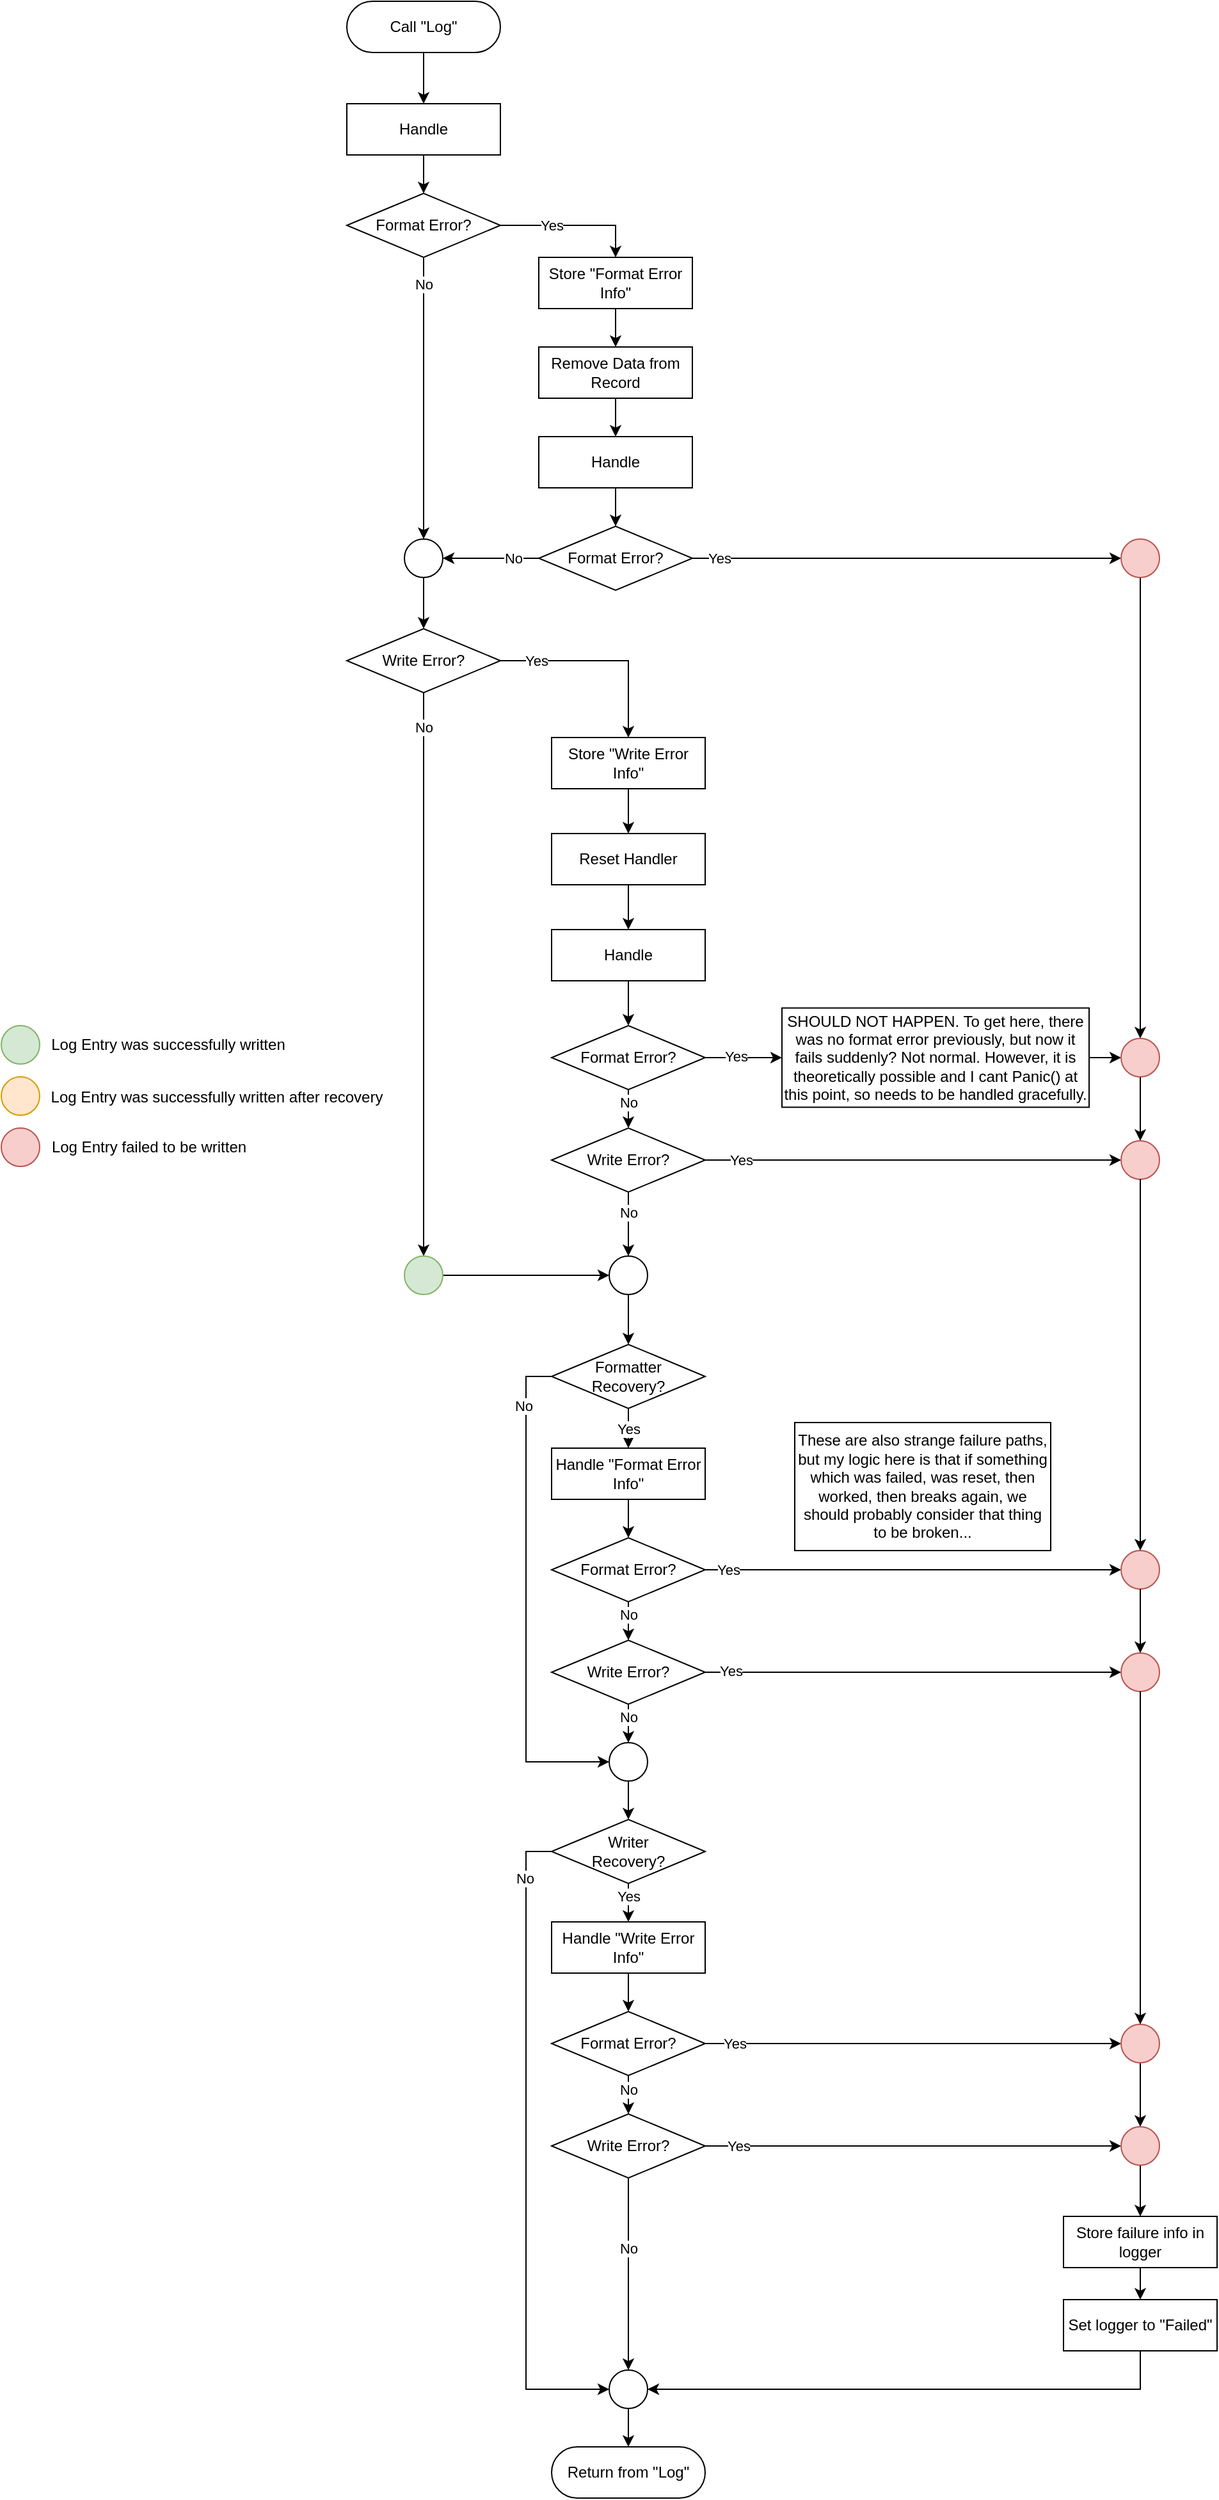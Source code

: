 <mxfile version="13.1.2" type="device" pages="2"><diagram id="C5RBs43oDa-KdzZeNtuy" name="Page-1"><mxGraphModel dx="2942" dy="1138" grid="1" gridSize="10" guides="1" tooltips="1" connect="1" arrows="1" fold="1" page="1" pageScale="1" pageWidth="827" pageHeight="1169" math="0" shadow="0"><root><mxCell id="WIyWlLk6GJQsqaUBKTNV-0"/><mxCell id="WIyWlLk6GJQsqaUBKTNV-1" parent="WIyWlLk6GJQsqaUBKTNV-0"/><mxCell id="oYhlclJ7t5VhyXDwpx7u-22" style="edgeStyle=orthogonalEdgeStyle;rounded=0;orthogonalLoop=1;jettySize=auto;html=1;exitX=0.5;exitY=1;exitDx=0;exitDy=0;entryX=0.5;entryY=0;entryDx=0;entryDy=0;" edge="1" parent="WIyWlLk6GJQsqaUBKTNV-1" source="oYhlclJ7t5VhyXDwpx7u-0" target="oYhlclJ7t5VhyXDwpx7u-1"><mxGeometry relative="1" as="geometry"/></mxCell><mxCell id="oYhlclJ7t5VhyXDwpx7u-0" value="Call &quot;Log&quot;" style="rounded=1;whiteSpace=wrap;html=1;arcSize=50;" vertex="1" parent="WIyWlLk6GJQsqaUBKTNV-1"><mxGeometry x="310" y="70" width="120" height="40" as="geometry"/></mxCell><mxCell id="oYhlclJ7t5VhyXDwpx7u-1" value="Handle" style="rounded=0;whiteSpace=wrap;html=1;" vertex="1" parent="WIyWlLk6GJQsqaUBKTNV-1"><mxGeometry x="310" y="150" width="120" height="40" as="geometry"/></mxCell><mxCell id="oYhlclJ7t5VhyXDwpx7u-9" style="edgeStyle=orthogonalEdgeStyle;rounded=0;orthogonalLoop=1;jettySize=auto;html=1;exitX=0.5;exitY=1;exitDx=0;exitDy=0;entryX=0.5;entryY=0;entryDx=0;entryDy=0;" edge="1" parent="WIyWlLk6GJQsqaUBKTNV-1" source="oYhlclJ7t5VhyXDwpx7u-120" target="oYhlclJ7t5VhyXDwpx7u-7"><mxGeometry relative="1" as="geometry"/></mxCell><mxCell id="oYhlclJ7t5VhyXDwpx7u-28" style="edgeStyle=orthogonalEdgeStyle;rounded=0;orthogonalLoop=1;jettySize=auto;html=1;exitX=1;exitY=0.5;exitDx=0;exitDy=0;entryX=0.5;entryY=0;entryDx=0;entryDy=0;" edge="1" parent="WIyWlLk6GJQsqaUBKTNV-1" source="oYhlclJ7t5VhyXDwpx7u-4" target="oYhlclJ7t5VhyXDwpx7u-27"><mxGeometry relative="1" as="geometry"/></mxCell><mxCell id="oYhlclJ7t5VhyXDwpx7u-126" value="Yes" style="edgeLabel;html=1;align=center;verticalAlign=middle;resizable=0;points=[];" vertex="1" connectable="0" parent="oYhlclJ7t5VhyXDwpx7u-28"><mxGeometry x="-0.023" y="-4" relative="1" as="geometry"><mxPoint x="-16.47" y="-4.04" as="offset"/></mxGeometry></mxCell><mxCell id="oYhlclJ7t5VhyXDwpx7u-4" value="Format Error?" style="rhombus;whiteSpace=wrap;html=1;rounded=1;arcSize=0;" vertex="1" parent="WIyWlLk6GJQsqaUBKTNV-1"><mxGeometry x="310" y="220" width="120" height="50" as="geometry"/></mxCell><mxCell id="oYhlclJ7t5VhyXDwpx7u-40" style="edgeStyle=orthogonalEdgeStyle;rounded=0;orthogonalLoop=1;jettySize=auto;html=1;exitX=1;exitY=0.5;exitDx=0;exitDy=0;" edge="1" parent="WIyWlLk6GJQsqaUBKTNV-1" source="oYhlclJ7t5VhyXDwpx7u-7" target="oYhlclJ7t5VhyXDwpx7u-38"><mxGeometry relative="1" as="geometry"/></mxCell><mxCell id="oYhlclJ7t5VhyXDwpx7u-131" value="Yes" style="edgeLabel;html=1;align=center;verticalAlign=middle;resizable=0;points=[];" vertex="1" connectable="0" parent="oYhlclJ7t5VhyXDwpx7u-40"><mxGeometry x="-0.656" y="-2" relative="1" as="geometry"><mxPoint y="-2" as="offset"/></mxGeometry></mxCell><mxCell id="oYhlclJ7t5VhyXDwpx7u-64" style="edgeStyle=orthogonalEdgeStyle;rounded=0;orthogonalLoop=1;jettySize=auto;html=1;exitX=0.5;exitY=1;exitDx=0;exitDy=0;entryX=0.5;entryY=0;entryDx=0;entryDy=0;" edge="1" parent="WIyWlLk6GJQsqaUBKTNV-1" source="oYhlclJ7t5VhyXDwpx7u-7" target="oYhlclJ7t5VhyXDwpx7u-63"><mxGeometry relative="1" as="geometry"/></mxCell><mxCell id="oYhlclJ7t5VhyXDwpx7u-132" value="No" style="edgeLabel;html=1;align=center;verticalAlign=middle;resizable=0;points=[];" vertex="1" connectable="0" parent="oYhlclJ7t5VhyXDwpx7u-64"><mxGeometry x="-0.88" y="3" relative="1" as="geometry"><mxPoint x="-3" as="offset"/></mxGeometry></mxCell><mxCell id="oYhlclJ7t5VhyXDwpx7u-7" value="Write Error?" style="rhombus;whiteSpace=wrap;html=1;rounded=1;arcSize=0;" vertex="1" parent="WIyWlLk6GJQsqaUBKTNV-1"><mxGeometry x="310" y="560" width="120" height="50" as="geometry"/></mxCell><mxCell id="oYhlclJ7t5VhyXDwpx7u-8" value="" style="endArrow=classic;html=1;exitX=0.5;exitY=1;exitDx=0;exitDy=0;entryX=0.5;entryY=0;entryDx=0;entryDy=0;" edge="1" parent="WIyWlLk6GJQsqaUBKTNV-1" source="oYhlclJ7t5VhyXDwpx7u-1" target="oYhlclJ7t5VhyXDwpx7u-4"><mxGeometry width="50" height="50" relative="1" as="geometry"><mxPoint x="390" y="600" as="sourcePoint"/><mxPoint x="440" y="550" as="targetPoint"/></mxGeometry></mxCell><mxCell id="oYhlclJ7t5VhyXDwpx7u-19" style="edgeStyle=orthogonalEdgeStyle;rounded=0;orthogonalLoop=1;jettySize=auto;html=1;exitX=0.5;exitY=1;exitDx=0;exitDy=0;entryX=0.5;entryY=0;entryDx=0;entryDy=0;" edge="1" parent="WIyWlLk6GJQsqaUBKTNV-1" source="oYhlclJ7t5VhyXDwpx7u-10" target="oYhlclJ7t5VhyXDwpx7u-14"><mxGeometry relative="1" as="geometry"/></mxCell><mxCell id="oYhlclJ7t5VhyXDwpx7u-10" value="Remove Data from Record" style="rounded=0;whiteSpace=wrap;html=1;" vertex="1" parent="WIyWlLk6GJQsqaUBKTNV-1"><mxGeometry x="460" y="340" width="120" height="40" as="geometry"/></mxCell><mxCell id="oYhlclJ7t5VhyXDwpx7u-14" value="Handle" style="rounded=0;whiteSpace=wrap;html=1;" vertex="1" parent="WIyWlLk6GJQsqaUBKTNV-1"><mxGeometry x="460" y="410" width="120" height="40" as="geometry"/></mxCell><mxCell id="oYhlclJ7t5VhyXDwpx7u-24" style="edgeStyle=orthogonalEdgeStyle;rounded=0;orthogonalLoop=1;jettySize=auto;html=1;exitX=1;exitY=0.5;exitDx=0;exitDy=0;entryX=0;entryY=0.5;entryDx=0;entryDy=0;" edge="1" parent="WIyWlLk6GJQsqaUBKTNV-1" source="oYhlclJ7t5VhyXDwpx7u-16" target="oYhlclJ7t5VhyXDwpx7u-75"><mxGeometry relative="1" as="geometry"><mxPoint x="1090" y="685" as="targetPoint"/></mxGeometry></mxCell><mxCell id="oYhlclJ7t5VhyXDwpx7u-128" value="Yes" style="edgeLabel;html=1;align=center;verticalAlign=middle;resizable=0;points=[];" vertex="1" connectable="0" parent="oYhlclJ7t5VhyXDwpx7u-24"><mxGeometry x="-0.879" y="4" relative="1" as="geometry"><mxPoint y="4" as="offset"/></mxGeometry></mxCell><mxCell id="oYhlclJ7t5VhyXDwpx7u-122" style="edgeStyle=orthogonalEdgeStyle;rounded=0;orthogonalLoop=1;jettySize=auto;html=1;exitX=0;exitY=0.5;exitDx=0;exitDy=0;entryX=1;entryY=0.5;entryDx=0;entryDy=0;" edge="1" parent="WIyWlLk6GJQsqaUBKTNV-1" source="oYhlclJ7t5VhyXDwpx7u-16" target="oYhlclJ7t5VhyXDwpx7u-120"><mxGeometry relative="1" as="geometry"/></mxCell><mxCell id="oYhlclJ7t5VhyXDwpx7u-129" value="No" style="edgeLabel;html=1;align=center;verticalAlign=middle;resizable=0;points=[];" vertex="1" connectable="0" parent="oYhlclJ7t5VhyXDwpx7u-122"><mxGeometry x="-0.652" relative="1" as="geometry"><mxPoint x="-7.14" as="offset"/></mxGeometry></mxCell><mxCell id="oYhlclJ7t5VhyXDwpx7u-16" value="Format Error?" style="rhombus;whiteSpace=wrap;html=1;rounded=1;arcSize=0;" vertex="1" parent="WIyWlLk6GJQsqaUBKTNV-1"><mxGeometry x="460" y="480" width="120" height="50" as="geometry"/></mxCell><mxCell id="oYhlclJ7t5VhyXDwpx7u-18" value="" style="endArrow=classic;html=1;exitX=0.5;exitY=1;exitDx=0;exitDy=0;entryX=0.5;entryY=0;entryDx=0;entryDy=0;" edge="1" parent="WIyWlLk6GJQsqaUBKTNV-1" source="oYhlclJ7t5VhyXDwpx7u-14" target="oYhlclJ7t5VhyXDwpx7u-16"><mxGeometry width="50" height="50" relative="1" as="geometry"><mxPoint x="540" y="875" as="sourcePoint"/><mxPoint x="590" y="825" as="targetPoint"/></mxGeometry></mxCell><mxCell id="oYhlclJ7t5VhyXDwpx7u-29" style="edgeStyle=orthogonalEdgeStyle;rounded=0;orthogonalLoop=1;jettySize=auto;html=1;exitX=0.5;exitY=1;exitDx=0;exitDy=0;entryX=0.5;entryY=0;entryDx=0;entryDy=0;" edge="1" parent="WIyWlLk6GJQsqaUBKTNV-1" source="oYhlclJ7t5VhyXDwpx7u-27" target="oYhlclJ7t5VhyXDwpx7u-10"><mxGeometry relative="1" as="geometry"/></mxCell><mxCell id="oYhlclJ7t5VhyXDwpx7u-27" value="Store &quot;Format Error Info&quot;" style="rounded=0;whiteSpace=wrap;html=1;" vertex="1" parent="WIyWlLk6GJQsqaUBKTNV-1"><mxGeometry x="460" y="270" width="120" height="40" as="geometry"/></mxCell><mxCell id="oYhlclJ7t5VhyXDwpx7u-37" style="edgeStyle=orthogonalEdgeStyle;rounded=0;orthogonalLoop=1;jettySize=auto;html=1;exitX=0.5;exitY=1;exitDx=0;exitDy=0;entryX=0.5;entryY=0;entryDx=0;entryDy=0;" edge="1" parent="WIyWlLk6GJQsqaUBKTNV-1" source="oYhlclJ7t5VhyXDwpx7u-30" target="oYhlclJ7t5VhyXDwpx7u-34"><mxGeometry relative="1" as="geometry"/></mxCell><mxCell id="oYhlclJ7t5VhyXDwpx7u-30" value="Handle &quot;Format Error Info&quot;" style="rounded=0;whiteSpace=wrap;html=1;" vertex="1" parent="WIyWlLk6GJQsqaUBKTNV-1"><mxGeometry x="470" y="1200" width="120" height="40" as="geometry"/></mxCell><mxCell id="oYhlclJ7t5VhyXDwpx7u-33" value="No" style="edgeStyle=orthogonalEdgeStyle;rounded=0;orthogonalLoop=1;jettySize=auto;html=1;exitX=0.5;exitY=1;exitDx=0;exitDy=0;entryX=0.5;entryY=0;entryDx=0;entryDy=0;" edge="1" parent="WIyWlLk6GJQsqaUBKTNV-1" source="oYhlclJ7t5VhyXDwpx7u-34" target="oYhlclJ7t5VhyXDwpx7u-35"><mxGeometry x="-0.333" relative="1" as="geometry"><mxPoint as="offset"/></mxGeometry></mxCell><mxCell id="oYhlclJ7t5VhyXDwpx7u-99" style="edgeStyle=orthogonalEdgeStyle;rounded=0;orthogonalLoop=1;jettySize=auto;html=1;entryX=0;entryY=0.5;entryDx=0;entryDy=0;" edge="1" parent="WIyWlLk6GJQsqaUBKTNV-1" source="oYhlclJ7t5VhyXDwpx7u-34" target="oYhlclJ7t5VhyXDwpx7u-87"><mxGeometry relative="1" as="geometry"/></mxCell><mxCell id="oYhlclJ7t5VhyXDwpx7u-134" value="Yes" style="edgeLabel;html=1;align=center;verticalAlign=middle;resizable=0;points=[];" vertex="1" connectable="0" parent="oYhlclJ7t5VhyXDwpx7u-99"><mxGeometry x="-0.892" relative="1" as="geometry"><mxPoint as="offset"/></mxGeometry></mxCell><mxCell id="oYhlclJ7t5VhyXDwpx7u-34" value="Format Error?" style="rhombus;whiteSpace=wrap;html=1;rounded=1;arcSize=0;" vertex="1" parent="WIyWlLk6GJQsqaUBKTNV-1"><mxGeometry x="470" y="1270" width="120" height="50" as="geometry"/></mxCell><mxCell id="oYhlclJ7t5VhyXDwpx7u-74" style="edgeStyle=orthogonalEdgeStyle;rounded=0;orthogonalLoop=1;jettySize=auto;html=1;exitX=0.5;exitY=1;exitDx=0;exitDy=0;" edge="1" parent="WIyWlLk6GJQsqaUBKTNV-1" source="oYhlclJ7t5VhyXDwpx7u-114" target="oYhlclJ7t5VhyXDwpx7u-70"><mxGeometry relative="1" as="geometry"/></mxCell><mxCell id="oYhlclJ7t5VhyXDwpx7u-138" value="Yes" style="edgeLabel;html=1;align=center;verticalAlign=middle;resizable=0;points=[];" vertex="1" connectable="0" parent="oYhlclJ7t5VhyXDwpx7u-74"><mxGeometry x="-0.753" y="-1" relative="1" as="geometry"><mxPoint x="1" y="3.72" as="offset"/></mxGeometry></mxCell><mxCell id="oYhlclJ7t5VhyXDwpx7u-98" style="edgeStyle=orthogonalEdgeStyle;rounded=0;orthogonalLoop=1;jettySize=auto;html=1;entryX=0;entryY=0.5;entryDx=0;entryDy=0;" edge="1" parent="WIyWlLk6GJQsqaUBKTNV-1" source="oYhlclJ7t5VhyXDwpx7u-35" target="oYhlclJ7t5VhyXDwpx7u-89"><mxGeometry relative="1" as="geometry"/></mxCell><mxCell id="oYhlclJ7t5VhyXDwpx7u-135" value="Yes" style="edgeLabel;html=1;align=center;verticalAlign=middle;resizable=0;points=[];" vertex="1" connectable="0" parent="oYhlclJ7t5VhyXDwpx7u-98"><mxGeometry x="-0.877" y="1" relative="1" as="geometry"><mxPoint as="offset"/></mxGeometry></mxCell><mxCell id="oYhlclJ7t5VhyXDwpx7u-35" value="Write Error?" style="rhombus;whiteSpace=wrap;html=1;rounded=1;arcSize=0;" vertex="1" parent="WIyWlLk6GJQsqaUBKTNV-1"><mxGeometry x="470" y="1350" width="120" height="50" as="geometry"/></mxCell><mxCell id="oYhlclJ7t5VhyXDwpx7u-43" style="edgeStyle=orthogonalEdgeStyle;rounded=0;orthogonalLoop=1;jettySize=auto;html=1;exitX=0.5;exitY=1;exitDx=0;exitDy=0;entryX=0.5;entryY=0;entryDx=0;entryDy=0;" edge="1" parent="WIyWlLk6GJQsqaUBKTNV-1" source="oYhlclJ7t5VhyXDwpx7u-38" target="oYhlclJ7t5VhyXDwpx7u-41"><mxGeometry relative="1" as="geometry"/></mxCell><mxCell id="oYhlclJ7t5VhyXDwpx7u-38" value="Store &quot;Write Error Info&quot;" style="rounded=0;whiteSpace=wrap;html=1;" vertex="1" parent="WIyWlLk6GJQsqaUBKTNV-1"><mxGeometry x="470" y="645" width="120" height="40" as="geometry"/></mxCell><mxCell id="oYhlclJ7t5VhyXDwpx7u-44" style="edgeStyle=orthogonalEdgeStyle;rounded=0;orthogonalLoop=1;jettySize=auto;html=1;exitX=0.5;exitY=1;exitDx=0;exitDy=0;" edge="1" parent="WIyWlLk6GJQsqaUBKTNV-1" source="oYhlclJ7t5VhyXDwpx7u-41" target="oYhlclJ7t5VhyXDwpx7u-42"><mxGeometry relative="1" as="geometry"/></mxCell><mxCell id="oYhlclJ7t5VhyXDwpx7u-41" value="Reset Handler" style="rounded=0;whiteSpace=wrap;html=1;" vertex="1" parent="WIyWlLk6GJQsqaUBKTNV-1"><mxGeometry x="470" y="720" width="120" height="40" as="geometry"/></mxCell><mxCell id="oYhlclJ7t5VhyXDwpx7u-48" style="edgeStyle=orthogonalEdgeStyle;rounded=0;orthogonalLoop=1;jettySize=auto;html=1;exitX=0.5;exitY=1;exitDx=0;exitDy=0;entryX=0.5;entryY=0;entryDx=0;entryDy=0;" edge="1" parent="WIyWlLk6GJQsqaUBKTNV-1" source="oYhlclJ7t5VhyXDwpx7u-42" target="oYhlclJ7t5VhyXDwpx7u-46"><mxGeometry relative="1" as="geometry"/></mxCell><mxCell id="oYhlclJ7t5VhyXDwpx7u-42" value="Handle" style="rounded=0;whiteSpace=wrap;html=1;" vertex="1" parent="WIyWlLk6GJQsqaUBKTNV-1"><mxGeometry x="470" y="795" width="120" height="40" as="geometry"/></mxCell><mxCell id="oYhlclJ7t5VhyXDwpx7u-45" style="edgeStyle=orthogonalEdgeStyle;rounded=0;orthogonalLoop=1;jettySize=auto;html=1;exitX=0.5;exitY=1;exitDx=0;exitDy=0;entryX=0.5;entryY=0;entryDx=0;entryDy=0;" edge="1" parent="WIyWlLk6GJQsqaUBKTNV-1" source="oYhlclJ7t5VhyXDwpx7u-46" target="oYhlclJ7t5VhyXDwpx7u-47"><mxGeometry relative="1" as="geometry"/></mxCell><mxCell id="oYhlclJ7t5VhyXDwpx7u-145" value="No" style="edgeLabel;html=1;align=center;verticalAlign=middle;resizable=0;points=[];" vertex="1" connectable="0" parent="oYhlclJ7t5VhyXDwpx7u-45"><mxGeometry x="-0.326" relative="1" as="geometry"><mxPoint as="offset"/></mxGeometry></mxCell><mxCell id="oYhlclJ7t5VhyXDwpx7u-50" style="edgeStyle=orthogonalEdgeStyle;rounded=0;orthogonalLoop=1;jettySize=auto;html=1;exitX=1;exitY=0.5;exitDx=0;exitDy=0;entryX=0;entryY=0.5;entryDx=0;entryDy=0;" edge="1" parent="WIyWlLk6GJQsqaUBKTNV-1" source="oYhlclJ7t5VhyXDwpx7u-46" target="oYhlclJ7t5VhyXDwpx7u-49"><mxGeometry relative="1" as="geometry"/></mxCell><mxCell id="oYhlclJ7t5VhyXDwpx7u-144" value="Yes" style="edgeLabel;html=1;align=center;verticalAlign=middle;resizable=0;points=[];" vertex="1" connectable="0" parent="oYhlclJ7t5VhyXDwpx7u-50"><mxGeometry x="-0.197" y="1" relative="1" as="geometry"><mxPoint as="offset"/></mxGeometry></mxCell><mxCell id="oYhlclJ7t5VhyXDwpx7u-46" value="Format Error?" style="rhombus;whiteSpace=wrap;html=1;rounded=1;arcSize=0;" vertex="1" parent="WIyWlLk6GJQsqaUBKTNV-1"><mxGeometry x="470" y="870" width="120" height="50" as="geometry"/></mxCell><mxCell id="oYhlclJ7t5VhyXDwpx7u-56" style="edgeStyle=orthogonalEdgeStyle;rounded=0;orthogonalLoop=1;jettySize=auto;html=1;exitX=1;exitY=0.5;exitDx=0;exitDy=0;entryX=0;entryY=0.5;entryDx=0;entryDy=0;" edge="1" parent="WIyWlLk6GJQsqaUBKTNV-1" source="oYhlclJ7t5VhyXDwpx7u-47" target="oYhlclJ7t5VhyXDwpx7u-79"><mxGeometry relative="1" as="geometry"/></mxCell><mxCell id="oYhlclJ7t5VhyXDwpx7u-147" value="Yes" style="edgeLabel;html=1;align=center;verticalAlign=middle;resizable=0;points=[];" vertex="1" connectable="0" parent="oYhlclJ7t5VhyXDwpx7u-56"><mxGeometry x="-0.831" relative="1" as="geometry"><mxPoint as="offset"/></mxGeometry></mxCell><mxCell id="oYhlclJ7t5VhyXDwpx7u-59" style="edgeStyle=orthogonalEdgeStyle;rounded=0;orthogonalLoop=1;jettySize=auto;html=1;exitX=0.5;exitY=1;exitDx=0;exitDy=0;entryX=0.5;entryY=0;entryDx=0;entryDy=0;" edge="1" parent="WIyWlLk6GJQsqaUBKTNV-1" source="oYhlclJ7t5VhyXDwpx7u-47" target="oYhlclJ7t5VhyXDwpx7u-58"><mxGeometry relative="1" as="geometry"/></mxCell><mxCell id="oYhlclJ7t5VhyXDwpx7u-148" value="No" style="edgeLabel;html=1;align=center;verticalAlign=middle;resizable=0;points=[];" vertex="1" connectable="0" parent="oYhlclJ7t5VhyXDwpx7u-59"><mxGeometry x="-0.351" y="-1" relative="1" as="geometry"><mxPoint x="1" as="offset"/></mxGeometry></mxCell><mxCell id="oYhlclJ7t5VhyXDwpx7u-47" value="Write Error?" style="rhombus;whiteSpace=wrap;html=1;rounded=1;arcSize=0;" vertex="1" parent="WIyWlLk6GJQsqaUBKTNV-1"><mxGeometry x="470" y="950" width="120" height="50" as="geometry"/></mxCell><mxCell id="oYhlclJ7t5VhyXDwpx7u-77" style="edgeStyle=orthogonalEdgeStyle;rounded=0;orthogonalLoop=1;jettySize=auto;html=1;exitX=1;exitY=0.5;exitDx=0;exitDy=0;entryX=0;entryY=0.5;entryDx=0;entryDy=0;" edge="1" parent="WIyWlLk6GJQsqaUBKTNV-1" source="oYhlclJ7t5VhyXDwpx7u-49" target="oYhlclJ7t5VhyXDwpx7u-76"><mxGeometry relative="1" as="geometry"/></mxCell><mxCell id="oYhlclJ7t5VhyXDwpx7u-49" value="SHOULD NOT HAPPEN. To get here, there was no format error previously, but now it fails suddenly? Not normal. However, it is theoretically possible and I cant Panic() at this point, so needs to be handled gracefully." style="rounded=0;whiteSpace=wrap;html=1;" vertex="1" parent="WIyWlLk6GJQsqaUBKTNV-1"><mxGeometry x="650" y="856.25" width="240" height="77.5" as="geometry"/></mxCell><mxCell id="oYhlclJ7t5VhyXDwpx7u-53" style="edgeStyle=orthogonalEdgeStyle;rounded=0;orthogonalLoop=1;jettySize=auto;html=1;exitX=0.5;exitY=1;exitDx=0;exitDy=0;" edge="1" parent="WIyWlLk6GJQsqaUBKTNV-1" source="oYhlclJ7t5VhyXDwpx7u-54" target="oYhlclJ7t5VhyXDwpx7u-55"><mxGeometry relative="1" as="geometry"/></mxCell><mxCell id="oYhlclJ7t5VhyXDwpx7u-54" value="Store failure info in logger" style="rounded=0;whiteSpace=wrap;html=1;" vertex="1" parent="WIyWlLk6GJQsqaUBKTNV-1"><mxGeometry x="870" y="1800" width="120" height="40" as="geometry"/></mxCell><mxCell id="oYhlclJ7t5VhyXDwpx7u-102" style="edgeStyle=orthogonalEdgeStyle;rounded=0;orthogonalLoop=1;jettySize=auto;html=1;exitX=0.5;exitY=1;exitDx=0;exitDy=0;entryX=1;entryY=0.5;entryDx=0;entryDy=0;" edge="1" parent="WIyWlLk6GJQsqaUBKTNV-1" source="oYhlclJ7t5VhyXDwpx7u-55" target="oYhlclJ7t5VhyXDwpx7u-116"><mxGeometry relative="1" as="geometry"><mxPoint x="930" y="1940.0" as="targetPoint"/></mxGeometry></mxCell><mxCell id="oYhlclJ7t5VhyXDwpx7u-55" value="Set logger to &quot;Failed&quot;" style="rounded=0;whiteSpace=wrap;html=1;" vertex="1" parent="WIyWlLk6GJQsqaUBKTNV-1"><mxGeometry x="870" y="1865" width="120" height="40" as="geometry"/></mxCell><mxCell id="oYhlclJ7t5VhyXDwpx7u-86" value="Yes" style="edgeStyle=orthogonalEdgeStyle;rounded=0;orthogonalLoop=1;jettySize=auto;html=1;exitX=0.5;exitY=1;exitDx=0;exitDy=0;entryX=0.5;entryY=0;entryDx=0;entryDy=0;" edge="1" parent="WIyWlLk6GJQsqaUBKTNV-1" source="oYhlclJ7t5VhyXDwpx7u-109" target="oYhlclJ7t5VhyXDwpx7u-30"><mxGeometry relative="1" as="geometry"/></mxCell><mxCell id="oYhlclJ7t5VhyXDwpx7u-58" value="" style="ellipse;whiteSpace=wrap;html=1;aspect=fixed;rounded=1;" vertex="1" parent="WIyWlLk6GJQsqaUBKTNV-1"><mxGeometry x="515" y="1050" width="30" height="30" as="geometry"/></mxCell><mxCell id="oYhlclJ7t5VhyXDwpx7u-119" style="edgeStyle=orthogonalEdgeStyle;rounded=0;orthogonalLoop=1;jettySize=auto;html=1;exitX=1;exitY=0.5;exitDx=0;exitDy=0;entryX=0;entryY=0.5;entryDx=0;entryDy=0;" edge="1" parent="WIyWlLk6GJQsqaUBKTNV-1" source="oYhlclJ7t5VhyXDwpx7u-63" target="oYhlclJ7t5VhyXDwpx7u-58"><mxGeometry relative="1" as="geometry"/></mxCell><mxCell id="oYhlclJ7t5VhyXDwpx7u-63" value="" style="ellipse;whiteSpace=wrap;html=1;aspect=fixed;rounded=1;fillColor=#d5e8d4;strokeColor=#82b366;" vertex="1" parent="WIyWlLk6GJQsqaUBKTNV-1"><mxGeometry x="355" y="1050" width="30" height="30" as="geometry"/></mxCell><mxCell id="oYhlclJ7t5VhyXDwpx7u-69" style="edgeStyle=orthogonalEdgeStyle;rounded=0;orthogonalLoop=1;jettySize=auto;html=1;exitX=0.5;exitY=1;exitDx=0;exitDy=0;entryX=0.5;entryY=0;entryDx=0;entryDy=0;" edge="1" parent="WIyWlLk6GJQsqaUBKTNV-1" source="oYhlclJ7t5VhyXDwpx7u-70" target="oYhlclJ7t5VhyXDwpx7u-72"><mxGeometry relative="1" as="geometry"/></mxCell><mxCell id="oYhlclJ7t5VhyXDwpx7u-70" value="Handle &quot;Write Error Info&quot;" style="rounded=0;whiteSpace=wrap;html=1;" vertex="1" parent="WIyWlLk6GJQsqaUBKTNV-1"><mxGeometry x="470" y="1570" width="120" height="40" as="geometry"/></mxCell><mxCell id="oYhlclJ7t5VhyXDwpx7u-71" style="edgeStyle=orthogonalEdgeStyle;rounded=0;orthogonalLoop=1;jettySize=auto;html=1;exitX=0.5;exitY=1;exitDx=0;exitDy=0;entryX=0.5;entryY=0;entryDx=0;entryDy=0;" edge="1" parent="WIyWlLk6GJQsqaUBKTNV-1" source="oYhlclJ7t5VhyXDwpx7u-72" target="oYhlclJ7t5VhyXDwpx7u-73"><mxGeometry relative="1" as="geometry"/></mxCell><mxCell id="oYhlclJ7t5VhyXDwpx7u-140" value="No" style="edgeLabel;html=1;align=center;verticalAlign=middle;resizable=0;points=[];" vertex="1" connectable="0" parent="oYhlclJ7t5VhyXDwpx7u-71"><mxGeometry x="-0.293" relative="1" as="geometry"><mxPoint as="offset"/></mxGeometry></mxCell><mxCell id="oYhlclJ7t5VhyXDwpx7u-97" style="edgeStyle=orthogonalEdgeStyle;rounded=0;orthogonalLoop=1;jettySize=auto;html=1;entryX=0;entryY=0.5;entryDx=0;entryDy=0;" edge="1" parent="WIyWlLk6GJQsqaUBKTNV-1" source="oYhlclJ7t5VhyXDwpx7u-72" target="oYhlclJ7t5VhyXDwpx7u-91"><mxGeometry relative="1" as="geometry"/></mxCell><mxCell id="oYhlclJ7t5VhyXDwpx7u-139" value="Yes" style="edgeLabel;html=1;align=center;verticalAlign=middle;resizable=0;points=[];" vertex="1" connectable="0" parent="oYhlclJ7t5VhyXDwpx7u-97"><mxGeometry x="-0.863" y="-1" relative="1" as="geometry"><mxPoint y="-1" as="offset"/></mxGeometry></mxCell><mxCell id="oYhlclJ7t5VhyXDwpx7u-72" value="Format Error?" style="rhombus;whiteSpace=wrap;html=1;rounded=1;arcSize=0;" vertex="1" parent="WIyWlLk6GJQsqaUBKTNV-1"><mxGeometry x="470" y="1640" width="120" height="50" as="geometry"/></mxCell><mxCell id="oYhlclJ7t5VhyXDwpx7u-96" style="edgeStyle=orthogonalEdgeStyle;rounded=0;orthogonalLoop=1;jettySize=auto;html=1;entryX=0;entryY=0.5;entryDx=0;entryDy=0;" edge="1" parent="WIyWlLk6GJQsqaUBKTNV-1" source="oYhlclJ7t5VhyXDwpx7u-73" target="oYhlclJ7t5VhyXDwpx7u-93"><mxGeometry relative="1" as="geometry"/></mxCell><mxCell id="oYhlclJ7t5VhyXDwpx7u-141" value="Yes" style="edgeLabel;html=1;align=center;verticalAlign=middle;resizable=0;points=[];" vertex="1" connectable="0" parent="oYhlclJ7t5VhyXDwpx7u-96"><mxGeometry x="-0.842" relative="1" as="geometry"><mxPoint as="offset"/></mxGeometry></mxCell><mxCell id="oYhlclJ7t5VhyXDwpx7u-103" style="edgeStyle=orthogonalEdgeStyle;rounded=0;orthogonalLoop=1;jettySize=auto;html=1;exitX=0.5;exitY=1;exitDx=0;exitDy=0;entryX=0.5;entryY=0;entryDx=0;entryDy=0;" edge="1" parent="WIyWlLk6GJQsqaUBKTNV-1" source="oYhlclJ7t5VhyXDwpx7u-116" target="oYhlclJ7t5VhyXDwpx7u-125"><mxGeometry relative="1" as="geometry"><mxPoint x="530" y="1940.0" as="targetPoint"/></mxGeometry></mxCell><mxCell id="oYhlclJ7t5VhyXDwpx7u-73" value="Write Error?" style="rhombus;whiteSpace=wrap;html=1;rounded=1;arcSize=0;" vertex="1" parent="WIyWlLk6GJQsqaUBKTNV-1"><mxGeometry x="470" y="1720" width="120" height="50" as="geometry"/></mxCell><mxCell id="oYhlclJ7t5VhyXDwpx7u-78" style="edgeStyle=orthogonalEdgeStyle;rounded=0;orthogonalLoop=1;jettySize=auto;html=1;exitX=0.5;exitY=1;exitDx=0;exitDy=0;entryX=0.5;entryY=0;entryDx=0;entryDy=0;" edge="1" parent="WIyWlLk6GJQsqaUBKTNV-1" source="oYhlclJ7t5VhyXDwpx7u-75" target="oYhlclJ7t5VhyXDwpx7u-76"><mxGeometry relative="1" as="geometry"/></mxCell><mxCell id="oYhlclJ7t5VhyXDwpx7u-75" value="" style="ellipse;whiteSpace=wrap;html=1;aspect=fixed;rounded=1;fillColor=#f8cecc;strokeColor=#b85450;" vertex="1" parent="WIyWlLk6GJQsqaUBKTNV-1"><mxGeometry x="915" y="490" width="30" height="30" as="geometry"/></mxCell><mxCell id="oYhlclJ7t5VhyXDwpx7u-80" style="edgeStyle=orthogonalEdgeStyle;rounded=0;orthogonalLoop=1;jettySize=auto;html=1;exitX=0.5;exitY=1;exitDx=0;exitDy=0;entryX=0.5;entryY=0;entryDx=0;entryDy=0;" edge="1" parent="WIyWlLk6GJQsqaUBKTNV-1" source="oYhlclJ7t5VhyXDwpx7u-76" target="oYhlclJ7t5VhyXDwpx7u-79"><mxGeometry relative="1" as="geometry"/></mxCell><mxCell id="oYhlclJ7t5VhyXDwpx7u-76" value="" style="ellipse;whiteSpace=wrap;html=1;aspect=fixed;rounded=1;fillColor=#f8cecc;strokeColor=#b85450;" vertex="1" parent="WIyWlLk6GJQsqaUBKTNV-1"><mxGeometry x="915" y="880" width="30" height="30" as="geometry"/></mxCell><mxCell id="oYhlclJ7t5VhyXDwpx7u-79" value="" style="ellipse;whiteSpace=wrap;html=1;aspect=fixed;rounded=1;fillColor=#f8cecc;strokeColor=#b85450;" vertex="1" parent="WIyWlLk6GJQsqaUBKTNV-1"><mxGeometry x="915" y="960" width="30" height="30" as="geometry"/></mxCell><mxCell id="oYhlclJ7t5VhyXDwpx7u-82" value="" style="ellipse;whiteSpace=wrap;html=1;aspect=fixed;rounded=1;fillColor=#d5e8d4;strokeColor=#82b366;" vertex="1" parent="WIyWlLk6GJQsqaUBKTNV-1"><mxGeometry x="40" y="870" width="30" height="30" as="geometry"/></mxCell><mxCell id="oYhlclJ7t5VhyXDwpx7u-83" value="Log Entry was successfully written" style="text;html=1;align=center;verticalAlign=middle;resizable=0;points=[];autosize=1;" vertex="1" parent="WIyWlLk6GJQsqaUBKTNV-1"><mxGeometry x="70" y="875" width="200" height="20" as="geometry"/></mxCell><mxCell id="oYhlclJ7t5VhyXDwpx7u-84" value="" style="ellipse;whiteSpace=wrap;html=1;aspect=fixed;rounded=1;fillColor=#f8cecc;strokeColor=#b85450;" vertex="1" parent="WIyWlLk6GJQsqaUBKTNV-1"><mxGeometry x="40" y="950" width="30" height="30" as="geometry"/></mxCell><mxCell id="oYhlclJ7t5VhyXDwpx7u-85" value="Log Entry failed to be written" style="text;html=1;align=center;verticalAlign=middle;resizable=0;points=[];autosize=1;" vertex="1" parent="WIyWlLk6GJQsqaUBKTNV-1"><mxGeometry x="70" y="955" width="170" height="20" as="geometry"/></mxCell><mxCell id="oYhlclJ7t5VhyXDwpx7u-87" value="" style="ellipse;whiteSpace=wrap;html=1;aspect=fixed;rounded=1;fillColor=#f8cecc;strokeColor=#b85450;" vertex="1" parent="WIyWlLk6GJQsqaUBKTNV-1"><mxGeometry x="915" y="1280" width="30" height="30" as="geometry"/></mxCell><mxCell id="oYhlclJ7t5VhyXDwpx7u-88" style="edgeStyle=orthogonalEdgeStyle;rounded=0;orthogonalLoop=1;jettySize=auto;html=1;exitX=0.5;exitY=1;exitDx=0;exitDy=0;" edge="1" parent="WIyWlLk6GJQsqaUBKTNV-1" source="oYhlclJ7t5VhyXDwpx7u-79" target="oYhlclJ7t5VhyXDwpx7u-87"><mxGeometry relative="1" as="geometry"><mxPoint x="930" y="990" as="sourcePoint"/><mxPoint x="930" y="1640" as="targetPoint"/></mxGeometry></mxCell><mxCell id="oYhlclJ7t5VhyXDwpx7u-89" value="" style="ellipse;whiteSpace=wrap;html=1;aspect=fixed;rounded=1;fillColor=#f8cecc;strokeColor=#b85450;" vertex="1" parent="WIyWlLk6GJQsqaUBKTNV-1"><mxGeometry x="915" y="1360" width="30" height="30" as="geometry"/></mxCell><mxCell id="oYhlclJ7t5VhyXDwpx7u-90" style="edgeStyle=orthogonalEdgeStyle;rounded=0;orthogonalLoop=1;jettySize=auto;html=1;exitX=0.5;exitY=1;exitDx=0;exitDy=0;" edge="1" parent="WIyWlLk6GJQsqaUBKTNV-1" source="oYhlclJ7t5VhyXDwpx7u-87" target="oYhlclJ7t5VhyXDwpx7u-89"><mxGeometry relative="1" as="geometry"><mxPoint x="930" y="1310" as="sourcePoint"/><mxPoint x="930" y="1660" as="targetPoint"/></mxGeometry></mxCell><mxCell id="oYhlclJ7t5VhyXDwpx7u-94" style="edgeStyle=orthogonalEdgeStyle;rounded=0;orthogonalLoop=1;jettySize=auto;html=1;exitX=0.5;exitY=1;exitDx=0;exitDy=0;" edge="1" parent="WIyWlLk6GJQsqaUBKTNV-1" source="oYhlclJ7t5VhyXDwpx7u-91" target="oYhlclJ7t5VhyXDwpx7u-93"><mxGeometry relative="1" as="geometry"/></mxCell><mxCell id="oYhlclJ7t5VhyXDwpx7u-91" value="" style="ellipse;whiteSpace=wrap;html=1;aspect=fixed;rounded=1;fillColor=#f8cecc;strokeColor=#b85450;" vertex="1" parent="WIyWlLk6GJQsqaUBKTNV-1"><mxGeometry x="915" y="1650" width="30" height="30" as="geometry"/></mxCell><mxCell id="oYhlclJ7t5VhyXDwpx7u-92" style="edgeStyle=orthogonalEdgeStyle;rounded=0;orthogonalLoop=1;jettySize=auto;html=1;exitX=0.5;exitY=1;exitDx=0;exitDy=0;" edge="1" parent="WIyWlLk6GJQsqaUBKTNV-1" source="oYhlclJ7t5VhyXDwpx7u-89" target="oYhlclJ7t5VhyXDwpx7u-91"><mxGeometry relative="1" as="geometry"><mxPoint x="930" y="1390" as="sourcePoint"/><mxPoint x="930" y="1660" as="targetPoint"/></mxGeometry></mxCell><mxCell id="oYhlclJ7t5VhyXDwpx7u-95" style="edgeStyle=orthogonalEdgeStyle;rounded=0;orthogonalLoop=1;jettySize=auto;html=1;exitX=0.5;exitY=1;exitDx=0;exitDy=0;entryX=0.5;entryY=0;entryDx=0;entryDy=0;" edge="1" parent="WIyWlLk6GJQsqaUBKTNV-1" source="oYhlclJ7t5VhyXDwpx7u-93" target="oYhlclJ7t5VhyXDwpx7u-54"><mxGeometry relative="1" as="geometry"/></mxCell><mxCell id="oYhlclJ7t5VhyXDwpx7u-93" value="" style="ellipse;whiteSpace=wrap;html=1;aspect=fixed;rounded=1;fillColor=#f8cecc;strokeColor=#b85450;" vertex="1" parent="WIyWlLk6GJQsqaUBKTNV-1"><mxGeometry x="915" y="1730" width="30" height="30" as="geometry"/></mxCell><mxCell id="oYhlclJ7t5VhyXDwpx7u-105" value="" style="ellipse;whiteSpace=wrap;html=1;aspect=fixed;rounded=1;fillColor=#ffe6cc;strokeColor=#d79b00;" vertex="1" parent="WIyWlLk6GJQsqaUBKTNV-1"><mxGeometry x="40" y="910" width="30" height="30" as="geometry"/></mxCell><mxCell id="oYhlclJ7t5VhyXDwpx7u-106" value="Log Entry was successfully written after recovery" style="text;html=1;align=center;verticalAlign=middle;resizable=0;points=[];autosize=1;" vertex="1" parent="WIyWlLk6GJQsqaUBKTNV-1"><mxGeometry x="73" y="916" width="270" height="20" as="geometry"/></mxCell><mxCell id="oYhlclJ7t5VhyXDwpx7u-113" style="edgeStyle=orthogonalEdgeStyle;rounded=0;orthogonalLoop=1;jettySize=auto;html=1;exitX=0;exitY=0.5;exitDx=0;exitDy=0;entryX=0;entryY=0.5;entryDx=0;entryDy=0;" edge="1" parent="WIyWlLk6GJQsqaUBKTNV-1" source="oYhlclJ7t5VhyXDwpx7u-109" target="oYhlclJ7t5VhyXDwpx7u-111"><mxGeometry relative="1" as="geometry"/></mxCell><mxCell id="oYhlclJ7t5VhyXDwpx7u-133" value="No" style="edgeLabel;html=1;align=center;verticalAlign=middle;resizable=0;points=[];" vertex="1" connectable="0" parent="oYhlclJ7t5VhyXDwpx7u-113"><mxGeometry x="-0.776" y="-2" relative="1" as="geometry"><mxPoint as="offset"/></mxGeometry></mxCell><mxCell id="oYhlclJ7t5VhyXDwpx7u-109" value="Formatter&lt;br&gt;Recovery?" style="rhombus;whiteSpace=wrap;html=1;rounded=1;arcSize=0;" vertex="1" parent="WIyWlLk6GJQsqaUBKTNV-1"><mxGeometry x="470" y="1119" width="120" height="50" as="geometry"/></mxCell><mxCell id="oYhlclJ7t5VhyXDwpx7u-110" style="edgeStyle=orthogonalEdgeStyle;rounded=0;orthogonalLoop=1;jettySize=auto;html=1;exitX=0.5;exitY=1;exitDx=0;exitDy=0;entryX=0.5;entryY=0;entryDx=0;entryDy=0;" edge="1" parent="WIyWlLk6GJQsqaUBKTNV-1" source="oYhlclJ7t5VhyXDwpx7u-58" target="oYhlclJ7t5VhyXDwpx7u-109"><mxGeometry relative="1" as="geometry"><mxPoint x="530" y="1080" as="sourcePoint"/><mxPoint x="530" y="1280" as="targetPoint"/></mxGeometry></mxCell><mxCell id="oYhlclJ7t5VhyXDwpx7u-111" value="" style="ellipse;whiteSpace=wrap;html=1;aspect=fixed;rounded=1;" vertex="1" parent="WIyWlLk6GJQsqaUBKTNV-1"><mxGeometry x="515" y="1430" width="30" height="30" as="geometry"/></mxCell><mxCell id="oYhlclJ7t5VhyXDwpx7u-112" style="edgeStyle=orthogonalEdgeStyle;rounded=0;orthogonalLoop=1;jettySize=auto;html=1;exitX=0.5;exitY=1;exitDx=0;exitDy=0;" edge="1" parent="WIyWlLk6GJQsqaUBKTNV-1" source="oYhlclJ7t5VhyXDwpx7u-35" target="oYhlclJ7t5VhyXDwpx7u-111"><mxGeometry relative="1" as="geometry"><mxPoint x="530" y="1400" as="sourcePoint"/><mxPoint x="530" y="1540" as="targetPoint"/></mxGeometry></mxCell><mxCell id="oYhlclJ7t5VhyXDwpx7u-136" value="No" style="edgeLabel;html=1;align=center;verticalAlign=middle;resizable=0;points=[];" vertex="1" connectable="0" parent="oYhlclJ7t5VhyXDwpx7u-112"><mxGeometry x="0.2" y="4" relative="1" as="geometry"><mxPoint x="-4" as="offset"/></mxGeometry></mxCell><mxCell id="oYhlclJ7t5VhyXDwpx7u-118" style="edgeStyle=orthogonalEdgeStyle;rounded=0;orthogonalLoop=1;jettySize=auto;html=1;exitX=0;exitY=0.5;exitDx=0;exitDy=0;entryX=0;entryY=0.5;entryDx=0;entryDy=0;" edge="1" parent="WIyWlLk6GJQsqaUBKTNV-1" source="oYhlclJ7t5VhyXDwpx7u-114" target="oYhlclJ7t5VhyXDwpx7u-116"><mxGeometry relative="1" as="geometry"/></mxCell><mxCell id="oYhlclJ7t5VhyXDwpx7u-137" value="No" style="edgeLabel;html=1;align=center;verticalAlign=middle;resizable=0;points=[];" vertex="1" connectable="0" parent="oYhlclJ7t5VhyXDwpx7u-118"><mxGeometry x="-0.896" y="14" relative="1" as="geometry"><mxPoint x="-15" y="14" as="offset"/></mxGeometry></mxCell><mxCell id="oYhlclJ7t5VhyXDwpx7u-114" value="Writer&lt;br&gt;Recovery?" style="rhombus;whiteSpace=wrap;html=1;rounded=1;arcSize=0;" vertex="1" parent="WIyWlLk6GJQsqaUBKTNV-1"><mxGeometry x="470" y="1490" width="120" height="50" as="geometry"/></mxCell><mxCell id="oYhlclJ7t5VhyXDwpx7u-115" style="edgeStyle=orthogonalEdgeStyle;rounded=0;orthogonalLoop=1;jettySize=auto;html=1;exitX=0.5;exitY=1;exitDx=0;exitDy=0;" edge="1" parent="WIyWlLk6GJQsqaUBKTNV-1" source="oYhlclJ7t5VhyXDwpx7u-111" target="oYhlclJ7t5VhyXDwpx7u-114"><mxGeometry relative="1" as="geometry"><mxPoint x="530" y="1460" as="sourcePoint"/><mxPoint x="530" y="1600" as="targetPoint"/></mxGeometry></mxCell><mxCell id="oYhlclJ7t5VhyXDwpx7u-116" value="" style="ellipse;whiteSpace=wrap;html=1;aspect=fixed;rounded=1;" vertex="1" parent="WIyWlLk6GJQsqaUBKTNV-1"><mxGeometry x="515" y="1920" width="30" height="30" as="geometry"/></mxCell><mxCell id="oYhlclJ7t5VhyXDwpx7u-117" style="edgeStyle=orthogonalEdgeStyle;rounded=0;orthogonalLoop=1;jettySize=auto;html=1;exitX=0.5;exitY=1;exitDx=0;exitDy=0;entryX=0.5;entryY=0;entryDx=0;entryDy=0;" edge="1" parent="WIyWlLk6GJQsqaUBKTNV-1" source="oYhlclJ7t5VhyXDwpx7u-73" target="oYhlclJ7t5VhyXDwpx7u-116"><mxGeometry relative="1" as="geometry"><mxPoint x="530" y="1770" as="sourcePoint"/><mxPoint x="530" y="1940" as="targetPoint"/></mxGeometry></mxCell><mxCell id="oYhlclJ7t5VhyXDwpx7u-142" value="No" style="edgeLabel;html=1;align=center;verticalAlign=middle;resizable=0;points=[];" vertex="1" connectable="0" parent="oYhlclJ7t5VhyXDwpx7u-117"><mxGeometry x="-0.267" y="-1" relative="1" as="geometry"><mxPoint x="1" as="offset"/></mxGeometry></mxCell><mxCell id="oYhlclJ7t5VhyXDwpx7u-120" value="" style="ellipse;whiteSpace=wrap;html=1;aspect=fixed;rounded=1;" vertex="1" parent="WIyWlLk6GJQsqaUBKTNV-1"><mxGeometry x="355" y="490" width="30" height="30" as="geometry"/></mxCell><mxCell id="oYhlclJ7t5VhyXDwpx7u-121" style="edgeStyle=orthogonalEdgeStyle;rounded=0;orthogonalLoop=1;jettySize=auto;html=1;exitX=0.5;exitY=1;exitDx=0;exitDy=0;entryX=0.5;entryY=0;entryDx=0;entryDy=0;" edge="1" parent="WIyWlLk6GJQsqaUBKTNV-1" source="oYhlclJ7t5VhyXDwpx7u-4" target="oYhlclJ7t5VhyXDwpx7u-120"><mxGeometry relative="1" as="geometry"><mxPoint x="370" y="450.0" as="sourcePoint"/><mxPoint x="370" y="560.0" as="targetPoint"/></mxGeometry></mxCell><mxCell id="oYhlclJ7t5VhyXDwpx7u-127" value="No" style="edgeLabel;html=1;align=center;verticalAlign=middle;resizable=0;points=[];" vertex="1" connectable="0" parent="oYhlclJ7t5VhyXDwpx7u-121"><mxGeometry x="-0.634" y="2" relative="1" as="geometry"><mxPoint x="-2" y="-20" as="offset"/></mxGeometry></mxCell><mxCell id="oYhlclJ7t5VhyXDwpx7u-124" value="&lt;span&gt;These are also strange failure paths, but my logic here is that if something which was failed, was reset,&lt;/span&gt;&lt;span&gt;&amp;nbsp;then worked, then breaks again, we should probably consider that thing to be broken...&lt;/span&gt;" style="rounded=0;whiteSpace=wrap;html=1;" vertex="1" parent="WIyWlLk6GJQsqaUBKTNV-1"><mxGeometry x="660" y="1180" width="200" height="100" as="geometry"/></mxCell><mxCell id="oYhlclJ7t5VhyXDwpx7u-125" value="Return from &quot;Log&quot;" style="rounded=1;whiteSpace=wrap;html=1;arcSize=50;" vertex="1" parent="WIyWlLk6GJQsqaUBKTNV-1"><mxGeometry x="470" y="1980" width="120" height="40" as="geometry"/></mxCell></root></mxGraphModel></diagram><diagram name="Copy of Page-1" id="94olkV6aTZT9FW85vZSF"><mxGraphModel dx="3461" dy="1339" grid="1" gridSize="10" guides="1" tooltips="1" connect="1" arrows="1" fold="1" page="1" pageScale="1" pageWidth="827" pageHeight="1169" math="0" shadow="0"><root><mxCell id="TqsNfuZVhSzuTvwORHaE-0"/><mxCell id="TqsNfuZVhSzuTvwORHaE-1" parent="TqsNfuZVhSzuTvwORHaE-0"/><mxCell id="TqsNfuZVhSzuTvwORHaE-304" value="" style="rounded=0;whiteSpace=wrap;html=1;" vertex="1" parent="TqsNfuZVhSzuTvwORHaE-1"><mxGeometry x="1040" y="2130" width="560" height="425" as="geometry"/></mxCell><mxCell id="TqsNfuZVhSzuTvwORHaE-301" value="" style="rounded=0;whiteSpace=wrap;html=1;" vertex="1" parent="TqsNfuZVhSzuTvwORHaE-1"><mxGeometry x="450" y="490" width="560" height="435" as="geometry"/></mxCell><mxCell id="TqsNfuZVhSzuTvwORHaE-300" value="" style="rounded=0;whiteSpace=wrap;html=1;" vertex="1" parent="TqsNfuZVhSzuTvwORHaE-1"><mxGeometry x="450" y="940" width="560" height="435" as="geometry"/></mxCell><mxCell id="TqsNfuZVhSzuTvwORHaE-291" value="" style="rounded=0;whiteSpace=wrap;html=1;" vertex="1" parent="TqsNfuZVhSzuTvwORHaE-1"><mxGeometry x="1300" y="1610" width="560" height="435" as="geometry"/></mxCell><mxCell id="TqsNfuZVhSzuTvwORHaE-290" value="" style="rounded=0;whiteSpace=wrap;html=1;" vertex="1" parent="TqsNfuZVhSzuTvwORHaE-1"><mxGeometry x="1300" y="1185" width="560" height="415" as="geometry"/></mxCell><mxCell id="TqsNfuZVhSzuTvwORHaE-289" value="" style="rounded=0;whiteSpace=wrap;html=1;" vertex="1" parent="TqsNfuZVhSzuTvwORHaE-1"><mxGeometry x="1300" y="770" width="560" height="410" as="geometry"/></mxCell><mxCell id="TqsNfuZVhSzuTvwORHaE-2" style="edgeStyle=orthogonalEdgeStyle;rounded=0;orthogonalLoop=1;jettySize=auto;html=1;exitX=0.5;exitY=1;exitDx=0;exitDy=0;entryX=0.5;entryY=0;entryDx=0;entryDy=0;" edge="1" parent="TqsNfuZVhSzuTvwORHaE-1" source="TqsNfuZVhSzuTvwORHaE-3" target="TqsNfuZVhSzuTvwORHaE-4"><mxGeometry relative="1" as="geometry"/></mxCell><mxCell id="TqsNfuZVhSzuTvwORHaE-3" value="Call &quot;Log&quot;" style="rounded=1;whiteSpace=wrap;html=1;arcSize=50;" vertex="1" parent="TqsNfuZVhSzuTvwORHaE-1"><mxGeometry x="310" y="40" width="120" height="40" as="geometry"/></mxCell><mxCell id="TqsNfuZVhSzuTvwORHaE-4" value="Handle 1" style="rounded=0;whiteSpace=wrap;html=1;" vertex="1" parent="TqsNfuZVhSzuTvwORHaE-1"><mxGeometry x="310" y="120" width="120" height="40" as="geometry"/></mxCell><mxCell id="TqsNfuZVhSzuTvwORHaE-6" style="edgeStyle=orthogonalEdgeStyle;rounded=0;orthogonalLoop=1;jettySize=auto;html=1;exitX=1;exitY=0.5;exitDx=0;exitDy=0;entryX=0.5;entryY=0;entryDx=0;entryDy=0;" edge="1" parent="TqsNfuZVhSzuTvwORHaE-1" source="TqsNfuZVhSzuTvwORHaE-8" target="TqsNfuZVhSzuTvwORHaE-25"><mxGeometry relative="1" as="geometry"/></mxCell><mxCell id="TqsNfuZVhSzuTvwORHaE-7" value="Yes" style="edgeLabel;html=1;align=center;verticalAlign=middle;resizable=0;points=[];" vertex="1" connectable="0" parent="TqsNfuZVhSzuTvwORHaE-6"><mxGeometry x="-0.023" y="-4" relative="1" as="geometry"><mxPoint x="-333.53" y="-4.04" as="offset"/></mxGeometry></mxCell><mxCell id="TqsNfuZVhSzuTvwORHaE-8" value="Format Error?" style="rhombus;whiteSpace=wrap;html=1;rounded=1;arcSize=0;" vertex="1" parent="TqsNfuZVhSzuTvwORHaE-1"><mxGeometry x="310" y="190" width="120" height="50" as="geometry"/></mxCell><mxCell id="TqsNfuZVhSzuTvwORHaE-9" style="edgeStyle=orthogonalEdgeStyle;rounded=0;orthogonalLoop=1;jettySize=auto;html=1;exitX=1;exitY=0.5;exitDx=0;exitDy=0;" edge="1" parent="TqsNfuZVhSzuTvwORHaE-1" source="TqsNfuZVhSzuTvwORHaE-13" target="TqsNfuZVhSzuTvwORHaE-38"><mxGeometry relative="1" as="geometry"/></mxCell><mxCell id="TqsNfuZVhSzuTvwORHaE-10" value="Yes" style="edgeLabel;html=1;align=center;verticalAlign=middle;resizable=0;points=[];" vertex="1" connectable="0" parent="TqsNfuZVhSzuTvwORHaE-9"><mxGeometry x="-0.656" y="-2" relative="1" as="geometry"><mxPoint y="-2" as="offset"/></mxGeometry></mxCell><mxCell id="TqsNfuZVhSzuTvwORHaE-11" style="edgeStyle=orthogonalEdgeStyle;rounded=0;orthogonalLoop=1;jettySize=auto;html=1;exitX=0.5;exitY=1;exitDx=0;exitDy=0;entryX=0.5;entryY=0;entryDx=0;entryDy=0;" edge="1" parent="TqsNfuZVhSzuTvwORHaE-1" source="TqsNfuZVhSzuTvwORHaE-13" target="TqsNfuZVhSzuTvwORHaE-292"><mxGeometry relative="1" as="geometry"><mxPoint x="370" y="760" as="targetPoint"/></mxGeometry></mxCell><mxCell id="TqsNfuZVhSzuTvwORHaE-12" value="No" style="edgeLabel;html=1;align=center;verticalAlign=middle;resizable=0;points=[];" vertex="1" connectable="0" parent="TqsNfuZVhSzuTvwORHaE-11"><mxGeometry x="-0.88" y="3" relative="1" as="geometry"><mxPoint x="-3" y="7.65" as="offset"/></mxGeometry></mxCell><mxCell id="TqsNfuZVhSzuTvwORHaE-13" value="Write Error?" style="rhombus;whiteSpace=wrap;html=1;rounded=1;arcSize=0;" vertex="1" parent="TqsNfuZVhSzuTvwORHaE-1"><mxGeometry x="310" y="270" width="120" height="50" as="geometry"/></mxCell><mxCell id="TqsNfuZVhSzuTvwORHaE-14" value="" style="endArrow=classic;html=1;exitX=0.5;exitY=1;exitDx=0;exitDy=0;entryX=0.5;entryY=0;entryDx=0;entryDy=0;" edge="1" parent="TqsNfuZVhSzuTvwORHaE-1" source="TqsNfuZVhSzuTvwORHaE-4" target="TqsNfuZVhSzuTvwORHaE-8"><mxGeometry width="50" height="50" relative="1" as="geometry"><mxPoint x="390" y="570" as="sourcePoint"/><mxPoint x="440" y="520" as="targetPoint"/></mxGeometry></mxCell><mxCell id="TqsNfuZVhSzuTvwORHaE-15" style="edgeStyle=orthogonalEdgeStyle;rounded=0;orthogonalLoop=1;jettySize=auto;html=1;exitX=0.5;exitY=1;exitDx=0;exitDy=0;entryX=0.5;entryY=0;entryDx=0;entryDy=0;" edge="1" parent="TqsNfuZVhSzuTvwORHaE-1" source="TqsNfuZVhSzuTvwORHaE-16" target="TqsNfuZVhSzuTvwORHaE-17"><mxGeometry relative="1" as="geometry"/></mxCell><mxCell id="TqsNfuZVhSzuTvwORHaE-16" value="Remove Data from Record" style="rounded=0;whiteSpace=wrap;html=1;" vertex="1" parent="TqsNfuZVhSzuTvwORHaE-1"><mxGeometry x="1060" y="340" width="120" height="40" as="geometry"/></mxCell><mxCell id="TqsNfuZVhSzuTvwORHaE-17" value="Handle 2" style="rounded=0;whiteSpace=wrap;html=1;" vertex="1" parent="TqsNfuZVhSzuTvwORHaE-1"><mxGeometry x="1060" y="410" width="120" height="40" as="geometry"/></mxCell><mxCell id="TqsNfuZVhSzuTvwORHaE-18" style="edgeStyle=orthogonalEdgeStyle;rounded=0;orthogonalLoop=1;jettySize=auto;html=1;exitX=1;exitY=0.5;exitDx=0;exitDy=0;entryX=0.5;entryY=0;entryDx=0;entryDy=0;" edge="1" parent="TqsNfuZVhSzuTvwORHaE-1" source="TqsNfuZVhSzuTvwORHaE-22" target="TqsNfuZVhSzuTvwORHaE-115"><mxGeometry relative="1" as="geometry"><mxPoint x="915" y="285" as="targetPoint"/></mxGeometry></mxCell><mxCell id="TqsNfuZVhSzuTvwORHaE-19" value="Yes" style="edgeLabel;html=1;align=center;verticalAlign=middle;resizable=0;points=[];" vertex="1" connectable="0" parent="TqsNfuZVhSzuTvwORHaE-18"><mxGeometry x="-0.879" y="4" relative="1" as="geometry"><mxPoint x="-4" y="4" as="offset"/></mxGeometry></mxCell><mxCell id="TqsNfuZVhSzuTvwORHaE-20" style="edgeStyle=orthogonalEdgeStyle;rounded=0;orthogonalLoop=1;jettySize=auto;html=1;exitX=0.5;exitY=1;exitDx=0;exitDy=0;entryX=0.5;entryY=0;entryDx=0;entryDy=0;" edge="1" parent="TqsNfuZVhSzuTvwORHaE-1" source="TqsNfuZVhSzuTvwORHaE-22" target="TqsNfuZVhSzuTvwORHaE-174"><mxGeometry relative="1" as="geometry"/></mxCell><mxCell id="TqsNfuZVhSzuTvwORHaE-21" value="No" style="edgeLabel;html=1;align=center;verticalAlign=middle;resizable=0;points=[];" vertex="1" connectable="0" parent="TqsNfuZVhSzuTvwORHaE-20"><mxGeometry x="-0.652" relative="1" as="geometry"><mxPoint y="5.29" as="offset"/></mxGeometry></mxCell><mxCell id="TqsNfuZVhSzuTvwORHaE-22" value="Format Error?" style="rhombus;whiteSpace=wrap;html=1;rounded=1;arcSize=0;" vertex="1" parent="TqsNfuZVhSzuTvwORHaE-1"><mxGeometry x="1060" y="480" width="120" height="50" as="geometry"/></mxCell><mxCell id="TqsNfuZVhSzuTvwORHaE-23" value="" style="endArrow=classic;html=1;exitX=0.5;exitY=1;exitDx=0;exitDy=0;entryX=0.5;entryY=0;entryDx=0;entryDy=0;" edge="1" parent="TqsNfuZVhSzuTvwORHaE-1" source="TqsNfuZVhSzuTvwORHaE-17" target="TqsNfuZVhSzuTvwORHaE-22"><mxGeometry width="50" height="50" relative="1" as="geometry"><mxPoint x="1140" y="875" as="sourcePoint"/><mxPoint x="1190" y="825" as="targetPoint"/></mxGeometry></mxCell><mxCell id="TqsNfuZVhSzuTvwORHaE-24" style="edgeStyle=orthogonalEdgeStyle;rounded=0;orthogonalLoop=1;jettySize=auto;html=1;exitX=0.5;exitY=1;exitDx=0;exitDy=0;entryX=0.5;entryY=0;entryDx=0;entryDy=0;" edge="1" parent="TqsNfuZVhSzuTvwORHaE-1" source="TqsNfuZVhSzuTvwORHaE-25" target="TqsNfuZVhSzuTvwORHaE-16"><mxGeometry relative="1" as="geometry"/></mxCell><mxCell id="TqsNfuZVhSzuTvwORHaE-25" value="Store &quot;Format Error Info&quot;" style="rounded=0;whiteSpace=wrap;html=1;" vertex="1" parent="TqsNfuZVhSzuTvwORHaE-1"><mxGeometry x="1060" y="270" width="120" height="40" as="geometry"/></mxCell><mxCell id="TqsNfuZVhSzuTvwORHaE-37" style="edgeStyle=orthogonalEdgeStyle;rounded=0;orthogonalLoop=1;jettySize=auto;html=1;exitX=0.5;exitY=1;exitDx=0;exitDy=0;entryX=0.5;entryY=0;entryDx=0;entryDy=0;" edge="1" parent="TqsNfuZVhSzuTvwORHaE-1" source="TqsNfuZVhSzuTvwORHaE-38" target="TqsNfuZVhSzuTvwORHaE-40"><mxGeometry relative="1" as="geometry"/></mxCell><mxCell id="TqsNfuZVhSzuTvwORHaE-38" value="Store &quot;Write Error Info&quot;" style="rounded=0;whiteSpace=wrap;html=1;" vertex="1" parent="TqsNfuZVhSzuTvwORHaE-1"><mxGeometry x="470" y="355" width="120" height="40" as="geometry"/></mxCell><mxCell id="TqsNfuZVhSzuTvwORHaE-39" style="edgeStyle=orthogonalEdgeStyle;rounded=0;orthogonalLoop=1;jettySize=auto;html=1;exitX=0.5;exitY=1;exitDx=0;exitDy=0;" edge="1" parent="TqsNfuZVhSzuTvwORHaE-1" source="TqsNfuZVhSzuTvwORHaE-40" target="TqsNfuZVhSzuTvwORHaE-42"><mxGeometry relative="1" as="geometry"/></mxCell><mxCell id="TqsNfuZVhSzuTvwORHaE-40" value="Reset Handler" style="rounded=0;whiteSpace=wrap;html=1;" vertex="1" parent="TqsNfuZVhSzuTvwORHaE-1"><mxGeometry x="470" y="430" width="120" height="40" as="geometry"/></mxCell><mxCell id="TqsNfuZVhSzuTvwORHaE-41" style="edgeStyle=orthogonalEdgeStyle;rounded=0;orthogonalLoop=1;jettySize=auto;html=1;exitX=0.5;exitY=1;exitDx=0;exitDy=0;entryX=0.5;entryY=0;entryDx=0;entryDy=0;" edge="1" parent="TqsNfuZVhSzuTvwORHaE-1" source="TqsNfuZVhSzuTvwORHaE-42" target="TqsNfuZVhSzuTvwORHaE-47"><mxGeometry relative="1" as="geometry"/></mxCell><mxCell id="TqsNfuZVhSzuTvwORHaE-42" value="Handle 3" style="rounded=0;whiteSpace=wrap;html=1;" vertex="1" parent="TqsNfuZVhSzuTvwORHaE-1"><mxGeometry x="470" y="505" width="120" height="40" as="geometry"/></mxCell><mxCell id="TqsNfuZVhSzuTvwORHaE-43" style="edgeStyle=orthogonalEdgeStyle;rounded=0;orthogonalLoop=1;jettySize=auto;html=1;exitX=0.5;exitY=1;exitDx=0;exitDy=0;entryX=0.5;entryY=0;entryDx=0;entryDy=0;" edge="1" parent="TqsNfuZVhSzuTvwORHaE-1" source="TqsNfuZVhSzuTvwORHaE-47" target="TqsNfuZVhSzuTvwORHaE-52"><mxGeometry relative="1" as="geometry"/></mxCell><mxCell id="TqsNfuZVhSzuTvwORHaE-44" value="No" style="edgeLabel;html=1;align=center;verticalAlign=middle;resizable=0;points=[];" vertex="1" connectable="0" parent="TqsNfuZVhSzuTvwORHaE-43"><mxGeometry x="-0.326" relative="1" as="geometry"><mxPoint as="offset"/></mxGeometry></mxCell><mxCell id="TqsNfuZVhSzuTvwORHaE-45" style="edgeStyle=orthogonalEdgeStyle;rounded=0;orthogonalLoop=1;jettySize=auto;html=1;exitX=1;exitY=0.5;exitDx=0;exitDy=0;entryX=0;entryY=0.5;entryDx=0;entryDy=0;" edge="1" parent="TqsNfuZVhSzuTvwORHaE-1" source="TqsNfuZVhSzuTvwORHaE-47" target="TqsNfuZVhSzuTvwORHaE-54"><mxGeometry relative="1" as="geometry"/></mxCell><mxCell id="TqsNfuZVhSzuTvwORHaE-46" value="Yes" style="edgeLabel;html=1;align=center;verticalAlign=middle;resizable=0;points=[];" vertex="1" connectable="0" parent="TqsNfuZVhSzuTvwORHaE-45"><mxGeometry x="-0.197" y="1" relative="1" as="geometry"><mxPoint as="offset"/></mxGeometry></mxCell><mxCell id="TqsNfuZVhSzuTvwORHaE-47" value="Format Error?" style="rhombus;whiteSpace=wrap;html=1;rounded=1;arcSize=0;" vertex="1" parent="TqsNfuZVhSzuTvwORHaE-1"><mxGeometry x="470" y="580" width="120" height="50" as="geometry"/></mxCell><mxCell id="TqsNfuZVhSzuTvwORHaE-48" style="edgeStyle=orthogonalEdgeStyle;rounded=0;orthogonalLoop=1;jettySize=auto;html=1;exitX=1;exitY=0.5;exitDx=0;exitDy=0;entryX=0.5;entryY=0;entryDx=0;entryDy=0;" edge="1" parent="TqsNfuZVhSzuTvwORHaE-1" source="TqsNfuZVhSzuTvwORHaE-52" target="TqsNfuZVhSzuTvwORHaE-125"><mxGeometry relative="1" as="geometry"><mxPoint x="915" y="685" as="targetPoint"/></mxGeometry></mxCell><mxCell id="TqsNfuZVhSzuTvwORHaE-49" value="Yes" style="edgeLabel;html=1;align=center;verticalAlign=middle;resizable=0;points=[];" vertex="1" connectable="0" parent="TqsNfuZVhSzuTvwORHaE-48"><mxGeometry x="-0.831" relative="1" as="geometry"><mxPoint as="offset"/></mxGeometry></mxCell><mxCell id="TqsNfuZVhSzuTvwORHaE-50" style="edgeStyle=orthogonalEdgeStyle;rounded=0;orthogonalLoop=1;jettySize=auto;html=1;exitX=0.5;exitY=1;exitDx=0;exitDy=0;entryX=0.5;entryY=0;entryDx=0;entryDy=0;" edge="1" parent="TqsNfuZVhSzuTvwORHaE-1" source="TqsNfuZVhSzuTvwORHaE-52" target="TqsNfuZVhSzuTvwORHaE-64"><mxGeometry relative="1" as="geometry"><mxPoint x="530" y="1200" as="targetPoint"/></mxGeometry></mxCell><mxCell id="TqsNfuZVhSzuTvwORHaE-51" value="No" style="edgeLabel;html=1;align=center;verticalAlign=middle;resizable=0;points=[];" vertex="1" connectable="0" parent="TqsNfuZVhSzuTvwORHaE-50"><mxGeometry x="-0.351" y="-1" relative="1" as="geometry"><mxPoint x="1" as="offset"/></mxGeometry></mxCell><mxCell id="TqsNfuZVhSzuTvwORHaE-52" value="Write Error?" style="rhombus;whiteSpace=wrap;html=1;rounded=1;arcSize=0;" vertex="1" parent="TqsNfuZVhSzuTvwORHaE-1"><mxGeometry x="470" y="660" width="120" height="50" as="geometry"/></mxCell><mxCell id="TqsNfuZVhSzuTvwORHaE-53" style="edgeStyle=orthogonalEdgeStyle;rounded=0;orthogonalLoop=1;jettySize=auto;html=1;exitX=1;exitY=0.5;exitDx=0;exitDy=0;entryX=0.5;entryY=0;entryDx=0;entryDy=0;" edge="1" parent="TqsNfuZVhSzuTvwORHaE-1" source="TqsNfuZVhSzuTvwORHaE-54" target="TqsNfuZVhSzuTvwORHaE-120"><mxGeometry relative="1" as="geometry"><mxPoint x="915" y="605" as="targetPoint"/></mxGeometry></mxCell><mxCell id="TqsNfuZVhSzuTvwORHaE-54" value="SHOULD NOT HAPPEN. To get here, there was no format error previously, but now it fails suddenly? Not normal. However, it is theoretically possible and I cant Panic() at this point, so needs to be handled gracefully." style="rounded=0;whiteSpace=wrap;html=1;" vertex="1" parent="TqsNfuZVhSzuTvwORHaE-1"><mxGeometry x="650" y="566.25" width="240" height="77.5" as="geometry"/></mxCell><mxCell id="TqsNfuZVhSzuTvwORHaE-55" style="edgeStyle=orthogonalEdgeStyle;rounded=0;orthogonalLoop=1;jettySize=auto;html=1;exitX=0.5;exitY=1;exitDx=0;exitDy=0;" edge="1" parent="TqsNfuZVhSzuTvwORHaE-1" source="TqsNfuZVhSzuTvwORHaE-56" target="TqsNfuZVhSzuTvwORHaE-58"><mxGeometry relative="1" as="geometry"/></mxCell><mxCell id="TqsNfuZVhSzuTvwORHaE-56" value="Store failure info in logger" style="rounded=0;whiteSpace=wrap;html=1;" vertex="1" parent="TqsNfuZVhSzuTvwORHaE-1"><mxGeometry x="680" y="1180" width="120" height="40" as="geometry"/></mxCell><mxCell id="TqsNfuZVhSzuTvwORHaE-57" style="edgeStyle=orthogonalEdgeStyle;rounded=0;orthogonalLoop=1;jettySize=auto;html=1;exitX=0.5;exitY=1;exitDx=0;exitDy=0;" edge="1" parent="TqsNfuZVhSzuTvwORHaE-1" source="TqsNfuZVhSzuTvwORHaE-58" target="TqsNfuZVhSzuTvwORHaE-169"><mxGeometry relative="1" as="geometry"><mxPoint x="730" y="1340" as="targetPoint"/></mxGeometry></mxCell><mxCell id="TqsNfuZVhSzuTvwORHaE-58" value="Set logger to &quot;Failed&quot;" style="rounded=0;whiteSpace=wrap;html=1;" vertex="1" parent="TqsNfuZVhSzuTvwORHaE-1"><mxGeometry x="680" y="1245" width="120" height="40" as="geometry"/></mxCell><mxCell id="TqsNfuZVhSzuTvwORHaE-63" style="edgeStyle=orthogonalEdgeStyle;rounded=0;orthogonalLoop=1;jettySize=auto;html=1;exitX=0.5;exitY=1;exitDx=0;exitDy=0;entryX=0.5;entryY=0;entryDx=0;entryDy=0;" edge="1" parent="TqsNfuZVhSzuTvwORHaE-1" source="TqsNfuZVhSzuTvwORHaE-64" target="TqsNfuZVhSzuTvwORHaE-69"><mxGeometry relative="1" as="geometry"/></mxCell><mxCell id="TqsNfuZVhSzuTvwORHaE-64" value="Handle 5: &quot;Write Error Info&quot;" style="rounded=0;whiteSpace=wrap;html=1;" vertex="1" parent="TqsNfuZVhSzuTvwORHaE-1"><mxGeometry x="470" y="970" width="120" height="40" as="geometry"/></mxCell><mxCell id="TqsNfuZVhSzuTvwORHaE-65" style="edgeStyle=orthogonalEdgeStyle;rounded=0;orthogonalLoop=1;jettySize=auto;html=1;exitX=0.5;exitY=1;exitDx=0;exitDy=0;entryX=0.5;entryY=0;entryDx=0;entryDy=0;" edge="1" parent="TqsNfuZVhSzuTvwORHaE-1" source="TqsNfuZVhSzuTvwORHaE-69" target="TqsNfuZVhSzuTvwORHaE-73"><mxGeometry relative="1" as="geometry"/></mxCell><mxCell id="TqsNfuZVhSzuTvwORHaE-66" value="No" style="edgeLabel;html=1;align=center;verticalAlign=middle;resizable=0;points=[];" vertex="1" connectable="0" parent="TqsNfuZVhSzuTvwORHaE-65"><mxGeometry x="-0.293" relative="1" as="geometry"><mxPoint as="offset"/></mxGeometry></mxCell><mxCell id="TqsNfuZVhSzuTvwORHaE-67" style="edgeStyle=orthogonalEdgeStyle;rounded=0;orthogonalLoop=1;jettySize=auto;html=1;entryX=0.5;entryY=0;entryDx=0;entryDy=0;" edge="1" parent="TqsNfuZVhSzuTvwORHaE-1" source="TqsNfuZVhSzuTvwORHaE-69" target="TqsNfuZVhSzuTvwORHaE-160"><mxGeometry relative="1" as="geometry"><mxPoint x="915" y="1065" as="targetPoint"/></mxGeometry></mxCell><mxCell id="TqsNfuZVhSzuTvwORHaE-68" value="Yes" style="edgeLabel;html=1;align=center;verticalAlign=middle;resizable=0;points=[];" vertex="1" connectable="0" parent="TqsNfuZVhSzuTvwORHaE-67"><mxGeometry x="-0.863" y="-1" relative="1" as="geometry"><mxPoint y="-1" as="offset"/></mxGeometry></mxCell><mxCell id="TqsNfuZVhSzuTvwORHaE-69" value="Format Error?" style="rhombus;whiteSpace=wrap;html=1;rounded=1;arcSize=0;" vertex="1" parent="TqsNfuZVhSzuTvwORHaE-1"><mxGeometry x="470" y="1040" width="120" height="50" as="geometry"/></mxCell><mxCell id="TqsNfuZVhSzuTvwORHaE-70" style="edgeStyle=orthogonalEdgeStyle;rounded=0;orthogonalLoop=1;jettySize=auto;html=1;" edge="1" parent="TqsNfuZVhSzuTvwORHaE-1" source="TqsNfuZVhSzuTvwORHaE-73" target="TqsNfuZVhSzuTvwORHaE-56"><mxGeometry relative="1" as="geometry"><mxPoint x="915" y="1145" as="targetPoint"/></mxGeometry></mxCell><mxCell id="TqsNfuZVhSzuTvwORHaE-71" value="Yes" style="edgeLabel;html=1;align=center;verticalAlign=middle;resizable=0;points=[];" vertex="1" connectable="0" parent="TqsNfuZVhSzuTvwORHaE-70"><mxGeometry x="-0.842" relative="1" as="geometry"><mxPoint as="offset"/></mxGeometry></mxCell><mxCell id="TqsNfuZVhSzuTvwORHaE-73" value="Write Error?" style="rhombus;whiteSpace=wrap;html=1;rounded=1;arcSize=0;" vertex="1" parent="TqsNfuZVhSzuTvwORHaE-1"><mxGeometry x="470" y="1120" width="120" height="50" as="geometry"/></mxCell><mxCell id="TqsNfuZVhSzuTvwORHaE-79" value="" style="ellipse;whiteSpace=wrap;html=1;aspect=fixed;rounded=1;fillColor=#d5e8d4;strokeColor=#82b366;" vertex="1" parent="TqsNfuZVhSzuTvwORHaE-1"><mxGeometry x="40" y="870" width="30" height="30" as="geometry"/></mxCell><mxCell id="TqsNfuZVhSzuTvwORHaE-80" value="Log Entry was successfully written" style="text;html=1;align=center;verticalAlign=middle;resizable=0;points=[];autosize=1;" vertex="1" parent="TqsNfuZVhSzuTvwORHaE-1"><mxGeometry x="70" y="875" width="200" height="20" as="geometry"/></mxCell><mxCell id="TqsNfuZVhSzuTvwORHaE-81" value="" style="ellipse;whiteSpace=wrap;html=1;aspect=fixed;rounded=1;fillColor=#f8cecc;strokeColor=#b85450;" vertex="1" parent="TqsNfuZVhSzuTvwORHaE-1"><mxGeometry x="40" y="950" width="30" height="30" as="geometry"/></mxCell><mxCell id="TqsNfuZVhSzuTvwORHaE-82" value="Log Entry failed to be written" style="text;html=1;align=center;verticalAlign=middle;resizable=0;points=[];autosize=1;" vertex="1" parent="TqsNfuZVhSzuTvwORHaE-1"><mxGeometry x="70" y="955" width="170" height="20" as="geometry"/></mxCell><mxCell id="TqsNfuZVhSzuTvwORHaE-92" value="" style="ellipse;whiteSpace=wrap;html=1;aspect=fixed;rounded=1;fillColor=#ffe6cc;strokeColor=#d79b00;" vertex="1" parent="TqsNfuZVhSzuTvwORHaE-1"><mxGeometry x="40" y="910" width="30" height="30" as="geometry"/></mxCell><mxCell id="TqsNfuZVhSzuTvwORHaE-93" value="Log Entry was successfully written after recovery" style="text;html=1;align=center;verticalAlign=middle;resizable=0;points=[];autosize=1;" vertex="1" parent="TqsNfuZVhSzuTvwORHaE-1"><mxGeometry x="73" y="916" width="270" height="20" as="geometry"/></mxCell><mxCell id="TqsNfuZVhSzuTvwORHaE-106" style="edgeStyle=orthogonalEdgeStyle;rounded=0;orthogonalLoop=1;jettySize=auto;html=1;exitX=0.5;exitY=1;exitDx=0;exitDy=0;entryX=0.5;entryY=0;entryDx=0;entryDy=0;" edge="1" parent="TqsNfuZVhSzuTvwORHaE-1" source="TqsNfuZVhSzuTvwORHaE-73" target="TqsNfuZVhSzuTvwORHaE-112"><mxGeometry relative="1" as="geometry"><mxPoint x="530" y="1170" as="sourcePoint"/><mxPoint x="530" y="1320" as="targetPoint"/></mxGeometry></mxCell><mxCell id="TqsNfuZVhSzuTvwORHaE-107" value="No" style="edgeLabel;html=1;align=center;verticalAlign=middle;resizable=0;points=[];" vertex="1" connectable="0" parent="TqsNfuZVhSzuTvwORHaE-106"><mxGeometry x="-0.267" y="-1" relative="1" as="geometry"><mxPoint x="1" as="offset"/></mxGeometry></mxCell><mxCell id="TqsNfuZVhSzuTvwORHaE-109" style="edgeStyle=orthogonalEdgeStyle;rounded=0;orthogonalLoop=1;jettySize=auto;html=1;exitX=0.5;exitY=1;exitDx=0;exitDy=0;entryX=0.5;entryY=0;entryDx=0;entryDy=0;" edge="1" parent="TqsNfuZVhSzuTvwORHaE-1" source="TqsNfuZVhSzuTvwORHaE-8" target="TqsNfuZVhSzuTvwORHaE-13"><mxGeometry relative="1" as="geometry"><mxPoint x="370" y="450.0" as="sourcePoint"/><mxPoint x="370" y="460" as="targetPoint"/></mxGeometry></mxCell><mxCell id="TqsNfuZVhSzuTvwORHaE-110" value="No" style="edgeLabel;html=1;align=center;verticalAlign=middle;resizable=0;points=[];" vertex="1" connectable="0" parent="TqsNfuZVhSzuTvwORHaE-109"><mxGeometry x="-0.634" y="2" relative="1" as="geometry"><mxPoint x="-2" y="4.12" as="offset"/></mxGeometry></mxCell><mxCell id="TqsNfuZVhSzuTvwORHaE-112" value="Return from &quot;Log&quot;" style="rounded=1;whiteSpace=wrap;html=1;arcSize=50;" vertex="1" parent="TqsNfuZVhSzuTvwORHaE-1"><mxGeometry x="470" y="1390" width="120" height="40" as="geometry"/></mxCell><mxCell id="TqsNfuZVhSzuTvwORHaE-114" style="edgeStyle=orthogonalEdgeStyle;rounded=0;orthogonalLoop=1;jettySize=auto;html=1;exitX=0.5;exitY=1;exitDx=0;exitDy=0;" edge="1" parent="TqsNfuZVhSzuTvwORHaE-1" source="TqsNfuZVhSzuTvwORHaE-115" target="TqsNfuZVhSzuTvwORHaE-116"><mxGeometry relative="1" as="geometry"/></mxCell><mxCell id="TqsNfuZVhSzuTvwORHaE-115" value="Store failure info in logger" style="rounded=0;whiteSpace=wrap;html=1;" vertex="1" parent="TqsNfuZVhSzuTvwORHaE-1"><mxGeometry x="1490" y="580" width="120" height="40" as="geometry"/></mxCell><mxCell id="TqsNfuZVhSzuTvwORHaE-118" style="edgeStyle=orthogonalEdgeStyle;rounded=0;orthogonalLoop=1;jettySize=auto;html=1;exitX=0.5;exitY=1;exitDx=0;exitDy=0;entryX=0.5;entryY=0;entryDx=0;entryDy=0;" edge="1" parent="TqsNfuZVhSzuTvwORHaE-1" source="TqsNfuZVhSzuTvwORHaE-116" target="TqsNfuZVhSzuTvwORHaE-117"><mxGeometry relative="1" as="geometry"/></mxCell><mxCell id="TqsNfuZVhSzuTvwORHaE-116" value="Set logger to &quot;Failed&quot;" style="rounded=0;whiteSpace=wrap;html=1;" vertex="1" parent="TqsNfuZVhSzuTvwORHaE-1"><mxGeometry x="1490" y="645" width="120" height="40" as="geometry"/></mxCell><mxCell id="TqsNfuZVhSzuTvwORHaE-117" value="Return from &quot;Log&quot;" style="rounded=1;whiteSpace=wrap;html=1;arcSize=50;" vertex="1" parent="TqsNfuZVhSzuTvwORHaE-1"><mxGeometry x="1490" y="710" width="120" height="40" as="geometry"/></mxCell><mxCell id="TqsNfuZVhSzuTvwORHaE-119" style="edgeStyle=orthogonalEdgeStyle;rounded=0;orthogonalLoop=1;jettySize=auto;html=1;exitX=0.5;exitY=1;exitDx=0;exitDy=0;" edge="1" parent="TqsNfuZVhSzuTvwORHaE-1" source="TqsNfuZVhSzuTvwORHaE-120" target="TqsNfuZVhSzuTvwORHaE-122"><mxGeometry relative="1" as="geometry"/></mxCell><mxCell id="TqsNfuZVhSzuTvwORHaE-120" value="Store failure info in logger" style="rounded=0;whiteSpace=wrap;html=1;" vertex="1" parent="TqsNfuZVhSzuTvwORHaE-1"><mxGeometry x="870" y="709" width="120" height="40" as="geometry"/></mxCell><mxCell id="TqsNfuZVhSzuTvwORHaE-121" style="edgeStyle=orthogonalEdgeStyle;rounded=0;orthogonalLoop=1;jettySize=auto;html=1;exitX=0.5;exitY=1;exitDx=0;exitDy=0;entryX=0.5;entryY=0;entryDx=0;entryDy=0;" edge="1" parent="TqsNfuZVhSzuTvwORHaE-1" source="TqsNfuZVhSzuTvwORHaE-122" target="TqsNfuZVhSzuTvwORHaE-123"><mxGeometry relative="1" as="geometry"/></mxCell><mxCell id="TqsNfuZVhSzuTvwORHaE-122" value="Set logger to &quot;Failed&quot;" style="rounded=0;whiteSpace=wrap;html=1;" vertex="1" parent="TqsNfuZVhSzuTvwORHaE-1"><mxGeometry x="870" y="774" width="120" height="40" as="geometry"/></mxCell><mxCell id="TqsNfuZVhSzuTvwORHaE-123" value="Return from &quot;Log&quot;" style="rounded=1;whiteSpace=wrap;html=1;arcSize=50;" vertex="1" parent="TqsNfuZVhSzuTvwORHaE-1"><mxGeometry x="870" y="839" width="120" height="40" as="geometry"/></mxCell><mxCell id="TqsNfuZVhSzuTvwORHaE-124" style="edgeStyle=orthogonalEdgeStyle;rounded=0;orthogonalLoop=1;jettySize=auto;html=1;exitX=0.5;exitY=1;exitDx=0;exitDy=0;" edge="1" parent="TqsNfuZVhSzuTvwORHaE-1" source="TqsNfuZVhSzuTvwORHaE-125" target="TqsNfuZVhSzuTvwORHaE-127"><mxGeometry relative="1" as="geometry"/></mxCell><mxCell id="TqsNfuZVhSzuTvwORHaE-125" value="Store failure info in logger" style="rounded=0;whiteSpace=wrap;html=1;" vertex="1" parent="TqsNfuZVhSzuTvwORHaE-1"><mxGeometry x="680" y="709" width="120" height="40" as="geometry"/></mxCell><mxCell id="TqsNfuZVhSzuTvwORHaE-126" style="edgeStyle=orthogonalEdgeStyle;rounded=0;orthogonalLoop=1;jettySize=auto;html=1;exitX=0.5;exitY=1;exitDx=0;exitDy=0;entryX=0.5;entryY=0;entryDx=0;entryDy=0;" edge="1" parent="TqsNfuZVhSzuTvwORHaE-1" source="TqsNfuZVhSzuTvwORHaE-127" target="TqsNfuZVhSzuTvwORHaE-128"><mxGeometry relative="1" as="geometry"/></mxCell><mxCell id="TqsNfuZVhSzuTvwORHaE-127" value="Set logger to &quot;Failed&quot;" style="rounded=0;whiteSpace=wrap;html=1;" vertex="1" parent="TqsNfuZVhSzuTvwORHaE-1"><mxGeometry x="680" y="774" width="120" height="40" as="geometry"/></mxCell><mxCell id="TqsNfuZVhSzuTvwORHaE-128" value="Return from &quot;Log&quot;" style="rounded=1;whiteSpace=wrap;html=1;arcSize=50;" vertex="1" parent="TqsNfuZVhSzuTvwORHaE-1"><mxGeometry x="680" y="839" width="120" height="40" as="geometry"/></mxCell><mxCell id="TqsNfuZVhSzuTvwORHaE-159" style="edgeStyle=orthogonalEdgeStyle;rounded=0;orthogonalLoop=1;jettySize=auto;html=1;exitX=0.5;exitY=1;exitDx=0;exitDy=0;" edge="1" parent="TqsNfuZVhSzuTvwORHaE-1" source="TqsNfuZVhSzuTvwORHaE-160" target="TqsNfuZVhSzuTvwORHaE-162"><mxGeometry relative="1" as="geometry"/></mxCell><mxCell id="TqsNfuZVhSzuTvwORHaE-160" value="Store failure info in logger" style="rounded=0;whiteSpace=wrap;html=1;" vertex="1" parent="TqsNfuZVhSzuTvwORHaE-1"><mxGeometry x="870" y="1180" width="120" height="40" as="geometry"/></mxCell><mxCell id="TqsNfuZVhSzuTvwORHaE-161" style="edgeStyle=orthogonalEdgeStyle;rounded=0;orthogonalLoop=1;jettySize=auto;html=1;exitX=0.5;exitY=1;exitDx=0;exitDy=0;entryX=0.5;entryY=0;entryDx=0;entryDy=0;" edge="1" parent="TqsNfuZVhSzuTvwORHaE-1" source="TqsNfuZVhSzuTvwORHaE-162" target="TqsNfuZVhSzuTvwORHaE-163"><mxGeometry relative="1" as="geometry"/></mxCell><mxCell id="TqsNfuZVhSzuTvwORHaE-162" value="Set logger to &quot;Failed&quot;" style="rounded=0;whiteSpace=wrap;html=1;" vertex="1" parent="TqsNfuZVhSzuTvwORHaE-1"><mxGeometry x="870" y="1245" width="120" height="40" as="geometry"/></mxCell><mxCell id="TqsNfuZVhSzuTvwORHaE-163" value="Return from &quot;Log&quot;" style="rounded=1;whiteSpace=wrap;html=1;arcSize=50;" vertex="1" parent="TqsNfuZVhSzuTvwORHaE-1"><mxGeometry x="870" y="1310" width="120" height="40" as="geometry"/></mxCell><mxCell id="TqsNfuZVhSzuTvwORHaE-169" value="Return from &quot;Log&quot;" style="rounded=1;whiteSpace=wrap;html=1;arcSize=50;" vertex="1" parent="TqsNfuZVhSzuTvwORHaE-1"><mxGeometry x="680" y="1310" width="120" height="40" as="geometry"/></mxCell><mxCell id="TqsNfuZVhSzuTvwORHaE-170" style="edgeStyle=orthogonalEdgeStyle;rounded=0;orthogonalLoop=1;jettySize=auto;html=1;exitX=1;exitY=0.5;exitDx=0;exitDy=0;" edge="1" parent="TqsNfuZVhSzuTvwORHaE-1" source="TqsNfuZVhSzuTvwORHaE-174" target="TqsNfuZVhSzuTvwORHaE-187"><mxGeometry relative="1" as="geometry"/></mxCell><mxCell id="TqsNfuZVhSzuTvwORHaE-171" value="Yes" style="edgeLabel;html=1;align=center;verticalAlign=middle;resizable=0;points=[];" vertex="1" connectable="0" parent="TqsNfuZVhSzuTvwORHaE-170"><mxGeometry x="-0.656" y="-2" relative="1" as="geometry"><mxPoint y="-2" as="offset"/></mxGeometry></mxCell><mxCell id="TqsNfuZVhSzuTvwORHaE-172" style="edgeStyle=orthogonalEdgeStyle;rounded=0;orthogonalLoop=1;jettySize=auto;html=1;exitX=0.5;exitY=1;exitDx=0;exitDy=0;" edge="1" parent="TqsNfuZVhSzuTvwORHaE-1" source="TqsNfuZVhSzuTvwORHaE-174" target="TqsNfuZVhSzuTvwORHaE-266"><mxGeometry relative="1" as="geometry"><mxPoint x="1120" y="1050" as="targetPoint"/></mxGeometry></mxCell><mxCell id="TqsNfuZVhSzuTvwORHaE-173" value="No" style="edgeLabel;html=1;align=center;verticalAlign=middle;resizable=0;points=[];" vertex="1" connectable="0" parent="TqsNfuZVhSzuTvwORHaE-172"><mxGeometry x="-0.88" y="3" relative="1" as="geometry"><mxPoint x="-3" as="offset"/></mxGeometry></mxCell><mxCell id="TqsNfuZVhSzuTvwORHaE-174" value="Write Error?" style="rhombus;whiteSpace=wrap;html=1;rounded=1;arcSize=0;" vertex="1" parent="TqsNfuZVhSzuTvwORHaE-1"><mxGeometry x="1060" y="560" width="120" height="50" as="geometry"/></mxCell><mxCell id="TqsNfuZVhSzuTvwORHaE-175" style="edgeStyle=orthogonalEdgeStyle;rounded=0;orthogonalLoop=1;jettySize=auto;html=1;exitX=0.5;exitY=1;exitDx=0;exitDy=0;entryX=0.5;entryY=0;entryDx=0;entryDy=0;" edge="1" parent="TqsNfuZVhSzuTvwORHaE-1" source="TqsNfuZVhSzuTvwORHaE-176" target="TqsNfuZVhSzuTvwORHaE-180"><mxGeometry relative="1" as="geometry"/></mxCell><mxCell id="TqsNfuZVhSzuTvwORHaE-176" value="Handle 4: &quot;Format Error Info&quot;" style="rounded=0;whiteSpace=wrap;html=1;" vertex="1" parent="TqsNfuZVhSzuTvwORHaE-1"><mxGeometry x="1320" y="1200" width="120" height="40" as="geometry"/></mxCell><mxCell id="TqsNfuZVhSzuTvwORHaE-177" value="No" style="edgeStyle=orthogonalEdgeStyle;rounded=0;orthogonalLoop=1;jettySize=auto;html=1;exitX=0.5;exitY=1;exitDx=0;exitDy=0;entryX=0.5;entryY=0;entryDx=0;entryDy=0;" edge="1" parent="TqsNfuZVhSzuTvwORHaE-1" source="TqsNfuZVhSzuTvwORHaE-180" target="TqsNfuZVhSzuTvwORHaE-185"><mxGeometry x="-0.333" relative="1" as="geometry"><mxPoint as="offset"/></mxGeometry></mxCell><mxCell id="TqsNfuZVhSzuTvwORHaE-178" style="edgeStyle=orthogonalEdgeStyle;rounded=0;orthogonalLoop=1;jettySize=auto;html=1;entryX=0.5;entryY=0;entryDx=0;entryDy=0;" edge="1" parent="TqsNfuZVhSzuTvwORHaE-1" source="TqsNfuZVhSzuTvwORHaE-180" target="TqsNfuZVhSzuTvwORHaE-250"><mxGeometry relative="1" as="geometry"><mxPoint x="1765" y="1295" as="targetPoint"/></mxGeometry></mxCell><mxCell id="TqsNfuZVhSzuTvwORHaE-179" value="Yes" style="edgeLabel;html=1;align=center;verticalAlign=middle;resizable=0;points=[];" vertex="1" connectable="0" parent="TqsNfuZVhSzuTvwORHaE-178"><mxGeometry x="-0.892" relative="1" as="geometry"><mxPoint as="offset"/></mxGeometry></mxCell><mxCell id="TqsNfuZVhSzuTvwORHaE-180" value="Format Error?" style="rhombus;whiteSpace=wrap;html=1;rounded=1;arcSize=0;" vertex="1" parent="TqsNfuZVhSzuTvwORHaE-1"><mxGeometry x="1320" y="1270" width="120" height="50" as="geometry"/></mxCell><mxCell id="TqsNfuZVhSzuTvwORHaE-183" style="edgeStyle=orthogonalEdgeStyle;rounded=0;orthogonalLoop=1;jettySize=auto;html=1;entryX=0.5;entryY=0;entryDx=0;entryDy=0;" edge="1" parent="TqsNfuZVhSzuTvwORHaE-1" source="TqsNfuZVhSzuTvwORHaE-185" target="TqsNfuZVhSzuTvwORHaE-255"><mxGeometry relative="1" as="geometry"><mxPoint x="1765" y="1375" as="targetPoint"/></mxGeometry></mxCell><mxCell id="TqsNfuZVhSzuTvwORHaE-184" value="Yes" style="edgeLabel;html=1;align=center;verticalAlign=middle;resizable=0;points=[];" vertex="1" connectable="0" parent="TqsNfuZVhSzuTvwORHaE-183"><mxGeometry x="-0.877" y="1" relative="1" as="geometry"><mxPoint as="offset"/></mxGeometry></mxCell><mxCell id="TqsNfuZVhSzuTvwORHaE-185" value="Write Error?" style="rhombus;whiteSpace=wrap;html=1;rounded=1;arcSize=0;" vertex="1" parent="TqsNfuZVhSzuTvwORHaE-1"><mxGeometry x="1320" y="1350" width="120" height="50" as="geometry"/></mxCell><mxCell id="TqsNfuZVhSzuTvwORHaE-186" style="edgeStyle=orthogonalEdgeStyle;rounded=0;orthogonalLoop=1;jettySize=auto;html=1;exitX=0.5;exitY=1;exitDx=0;exitDy=0;entryX=0.5;entryY=0;entryDx=0;entryDy=0;" edge="1" parent="TqsNfuZVhSzuTvwORHaE-1" source="TqsNfuZVhSzuTvwORHaE-187" target="TqsNfuZVhSzuTvwORHaE-189"><mxGeometry relative="1" as="geometry"/></mxCell><mxCell id="TqsNfuZVhSzuTvwORHaE-187" value="Store &quot;Write Error Info&quot;" style="rounded=0;whiteSpace=wrap;html=1;" vertex="1" parent="TqsNfuZVhSzuTvwORHaE-1"><mxGeometry x="1320" y="645" width="120" height="40" as="geometry"/></mxCell><mxCell id="TqsNfuZVhSzuTvwORHaE-188" style="edgeStyle=orthogonalEdgeStyle;rounded=0;orthogonalLoop=1;jettySize=auto;html=1;exitX=0.5;exitY=1;exitDx=0;exitDy=0;" edge="1" parent="TqsNfuZVhSzuTvwORHaE-1" source="TqsNfuZVhSzuTvwORHaE-189" target="TqsNfuZVhSzuTvwORHaE-191"><mxGeometry relative="1" as="geometry"/></mxCell><mxCell id="TqsNfuZVhSzuTvwORHaE-189" value="Reset Handler" style="rounded=0;whiteSpace=wrap;html=1;" vertex="1" parent="TqsNfuZVhSzuTvwORHaE-1"><mxGeometry x="1320" y="720" width="120" height="40" as="geometry"/></mxCell><mxCell id="TqsNfuZVhSzuTvwORHaE-190" style="edgeStyle=orthogonalEdgeStyle;rounded=0;orthogonalLoop=1;jettySize=auto;html=1;exitX=0.5;exitY=1;exitDx=0;exitDy=0;entryX=0.5;entryY=0;entryDx=0;entryDy=0;" edge="1" parent="TqsNfuZVhSzuTvwORHaE-1" source="TqsNfuZVhSzuTvwORHaE-191" target="TqsNfuZVhSzuTvwORHaE-196"><mxGeometry relative="1" as="geometry"/></mxCell><mxCell id="TqsNfuZVhSzuTvwORHaE-191" value="Handle 3" style="rounded=0;whiteSpace=wrap;html=1;" vertex="1" parent="TqsNfuZVhSzuTvwORHaE-1"><mxGeometry x="1320" y="795" width="120" height="40" as="geometry"/></mxCell><mxCell id="TqsNfuZVhSzuTvwORHaE-192" style="edgeStyle=orthogonalEdgeStyle;rounded=0;orthogonalLoop=1;jettySize=auto;html=1;exitX=0.5;exitY=1;exitDx=0;exitDy=0;entryX=0.5;entryY=0;entryDx=0;entryDy=0;" edge="1" parent="TqsNfuZVhSzuTvwORHaE-1" source="TqsNfuZVhSzuTvwORHaE-196" target="TqsNfuZVhSzuTvwORHaE-201"><mxGeometry relative="1" as="geometry"/></mxCell><mxCell id="TqsNfuZVhSzuTvwORHaE-193" value="No" style="edgeLabel;html=1;align=center;verticalAlign=middle;resizable=0;points=[];" vertex="1" connectable="0" parent="TqsNfuZVhSzuTvwORHaE-192"><mxGeometry x="-0.326" relative="1" as="geometry"><mxPoint as="offset"/></mxGeometry></mxCell><mxCell id="TqsNfuZVhSzuTvwORHaE-194" style="edgeStyle=orthogonalEdgeStyle;rounded=0;orthogonalLoop=1;jettySize=auto;html=1;exitX=1;exitY=0.5;exitDx=0;exitDy=0;entryX=0;entryY=0.5;entryDx=0;entryDy=0;" edge="1" parent="TqsNfuZVhSzuTvwORHaE-1" source="TqsNfuZVhSzuTvwORHaE-196" target="TqsNfuZVhSzuTvwORHaE-203"><mxGeometry relative="1" as="geometry"/></mxCell><mxCell id="TqsNfuZVhSzuTvwORHaE-195" value="Yes" style="edgeLabel;html=1;align=center;verticalAlign=middle;resizable=0;points=[];" vertex="1" connectable="0" parent="TqsNfuZVhSzuTvwORHaE-194"><mxGeometry x="-0.197" y="1" relative="1" as="geometry"><mxPoint as="offset"/></mxGeometry></mxCell><mxCell id="TqsNfuZVhSzuTvwORHaE-196" value="Format Error?" style="rhombus;whiteSpace=wrap;html=1;rounded=1;arcSize=0;" vertex="1" parent="TqsNfuZVhSzuTvwORHaE-1"><mxGeometry x="1320" y="870" width="120" height="50" as="geometry"/></mxCell><mxCell id="TqsNfuZVhSzuTvwORHaE-197" style="edgeStyle=orthogonalEdgeStyle;rounded=0;orthogonalLoop=1;jettySize=auto;html=1;exitX=1;exitY=0.5;exitDx=0;exitDy=0;entryX=0.5;entryY=0;entryDx=0;entryDy=0;" edge="1" parent="TqsNfuZVhSzuTvwORHaE-1" source="TqsNfuZVhSzuTvwORHaE-201" target="TqsNfuZVhSzuTvwORHaE-245"><mxGeometry relative="1" as="geometry"><mxPoint x="1765" y="975" as="targetPoint"/></mxGeometry></mxCell><mxCell id="TqsNfuZVhSzuTvwORHaE-198" value="Yes" style="edgeLabel;html=1;align=center;verticalAlign=middle;resizable=0;points=[];" vertex="1" connectable="0" parent="TqsNfuZVhSzuTvwORHaE-197"><mxGeometry x="-0.831" relative="1" as="geometry"><mxPoint as="offset"/></mxGeometry></mxCell><mxCell id="TqsNfuZVhSzuTvwORHaE-199" style="edgeStyle=orthogonalEdgeStyle;rounded=0;orthogonalLoop=1;jettySize=auto;html=1;exitX=0.5;exitY=1;exitDx=0;exitDy=0;entryX=0.5;entryY=0;entryDx=0;entryDy=0;" edge="1" parent="TqsNfuZVhSzuTvwORHaE-1" source="TqsNfuZVhSzuTvwORHaE-201" target="TqsNfuZVhSzuTvwORHaE-176"><mxGeometry relative="1" as="geometry"><mxPoint x="1380.0" y="1119.0" as="targetPoint"/></mxGeometry></mxCell><mxCell id="TqsNfuZVhSzuTvwORHaE-200" value="No" style="edgeLabel;html=1;align=center;verticalAlign=middle;resizable=0;points=[];" vertex="1" connectable="0" parent="TqsNfuZVhSzuTvwORHaE-199"><mxGeometry x="-0.351" y="-1" relative="1" as="geometry"><mxPoint x="1" as="offset"/></mxGeometry></mxCell><mxCell id="TqsNfuZVhSzuTvwORHaE-201" value="Write Error?" style="rhombus;whiteSpace=wrap;html=1;rounded=1;arcSize=0;" vertex="1" parent="TqsNfuZVhSzuTvwORHaE-1"><mxGeometry x="1320" y="950" width="120" height="50" as="geometry"/></mxCell><mxCell id="TqsNfuZVhSzuTvwORHaE-202" style="edgeStyle=orthogonalEdgeStyle;rounded=0;orthogonalLoop=1;jettySize=auto;html=1;exitX=1;exitY=0.5;exitDx=0;exitDy=0;entryX=0.5;entryY=0;entryDx=0;entryDy=0;" edge="1" parent="TqsNfuZVhSzuTvwORHaE-1" source="TqsNfuZVhSzuTvwORHaE-203" target="TqsNfuZVhSzuTvwORHaE-240"><mxGeometry relative="1" as="geometry"><mxPoint x="1765" y="895" as="targetPoint"/></mxGeometry></mxCell><mxCell id="TqsNfuZVhSzuTvwORHaE-203" value="SHOULD NOT HAPPEN. To get here, there was no format error previously, but now it fails suddenly? Not normal. However, it is theoretically possible and I cant Panic() at this point, so needs to be handled gracefully." style="rounded=0;whiteSpace=wrap;html=1;" vertex="1" parent="TqsNfuZVhSzuTvwORHaE-1"><mxGeometry x="1500" y="856.25" width="240" height="77.5" as="geometry"/></mxCell><mxCell id="TqsNfuZVhSzuTvwORHaE-204" style="edgeStyle=orthogonalEdgeStyle;rounded=0;orthogonalLoop=1;jettySize=auto;html=1;exitX=0.5;exitY=1;exitDx=0;exitDy=0;" edge="1" parent="TqsNfuZVhSzuTvwORHaE-1" source="TqsNfuZVhSzuTvwORHaE-205" target="TqsNfuZVhSzuTvwORHaE-207"><mxGeometry relative="1" as="geometry"/></mxCell><mxCell id="TqsNfuZVhSzuTvwORHaE-205" value="Store failure info in logger" style="rounded=0;whiteSpace=wrap;html=1;" vertex="1" parent="TqsNfuZVhSzuTvwORHaE-1"><mxGeometry x="1530" y="1850" width="120" height="40" as="geometry"/></mxCell><mxCell id="TqsNfuZVhSzuTvwORHaE-206" style="edgeStyle=orthogonalEdgeStyle;rounded=0;orthogonalLoop=1;jettySize=auto;html=1;exitX=0.5;exitY=1;exitDx=0;exitDy=0;" edge="1" parent="TqsNfuZVhSzuTvwORHaE-1" source="TqsNfuZVhSzuTvwORHaE-207" target="TqsNfuZVhSzuTvwORHaE-264"><mxGeometry relative="1" as="geometry"><mxPoint x="1580" y="2010" as="targetPoint"/></mxGeometry></mxCell><mxCell id="TqsNfuZVhSzuTvwORHaE-207" value="Set logger to &quot;Failed&quot;" style="rounded=0;whiteSpace=wrap;html=1;" vertex="1" parent="TqsNfuZVhSzuTvwORHaE-1"><mxGeometry x="1530" y="1915" width="120" height="40" as="geometry"/></mxCell><mxCell id="TqsNfuZVhSzuTvwORHaE-212" style="edgeStyle=orthogonalEdgeStyle;rounded=0;orthogonalLoop=1;jettySize=auto;html=1;exitX=0.5;exitY=1;exitDx=0;exitDy=0;entryX=0.5;entryY=0;entryDx=0;entryDy=0;" edge="1" parent="TqsNfuZVhSzuTvwORHaE-1" source="TqsNfuZVhSzuTvwORHaE-213" target="TqsNfuZVhSzuTvwORHaE-218"><mxGeometry relative="1" as="geometry"/></mxCell><mxCell id="TqsNfuZVhSzuTvwORHaE-213" value="Handle 5: &quot;Write Error Info&quot;" style="rounded=0;whiteSpace=wrap;html=1;" vertex="1" parent="TqsNfuZVhSzuTvwORHaE-1"><mxGeometry x="1320" y="1640" width="120" height="40" as="geometry"/></mxCell><mxCell id="TqsNfuZVhSzuTvwORHaE-214" style="edgeStyle=orthogonalEdgeStyle;rounded=0;orthogonalLoop=1;jettySize=auto;html=1;exitX=0.5;exitY=1;exitDx=0;exitDy=0;entryX=0.5;entryY=0;entryDx=0;entryDy=0;" edge="1" parent="TqsNfuZVhSzuTvwORHaE-1" source="TqsNfuZVhSzuTvwORHaE-218" target="TqsNfuZVhSzuTvwORHaE-222"><mxGeometry relative="1" as="geometry"/></mxCell><mxCell id="TqsNfuZVhSzuTvwORHaE-215" value="No" style="edgeLabel;html=1;align=center;verticalAlign=middle;resizable=0;points=[];" vertex="1" connectable="0" parent="TqsNfuZVhSzuTvwORHaE-214"><mxGeometry x="-0.293" relative="1" as="geometry"><mxPoint as="offset"/></mxGeometry></mxCell><mxCell id="TqsNfuZVhSzuTvwORHaE-216" style="edgeStyle=orthogonalEdgeStyle;rounded=0;orthogonalLoop=1;jettySize=auto;html=1;entryX=0.5;entryY=0;entryDx=0;entryDy=0;" edge="1" parent="TqsNfuZVhSzuTvwORHaE-1" source="TqsNfuZVhSzuTvwORHaE-218" target="TqsNfuZVhSzuTvwORHaE-260"><mxGeometry relative="1" as="geometry"><mxPoint x="1765" y="1735" as="targetPoint"/></mxGeometry></mxCell><mxCell id="TqsNfuZVhSzuTvwORHaE-217" value="Yes" style="edgeLabel;html=1;align=center;verticalAlign=middle;resizable=0;points=[];" vertex="1" connectable="0" parent="TqsNfuZVhSzuTvwORHaE-216"><mxGeometry x="-0.863" y="-1" relative="1" as="geometry"><mxPoint y="-1" as="offset"/></mxGeometry></mxCell><mxCell id="TqsNfuZVhSzuTvwORHaE-218" value="Format Error?" style="rhombus;whiteSpace=wrap;html=1;rounded=1;arcSize=0;" vertex="1" parent="TqsNfuZVhSzuTvwORHaE-1"><mxGeometry x="1320" y="1710" width="120" height="50" as="geometry"/></mxCell><mxCell id="TqsNfuZVhSzuTvwORHaE-219" style="edgeStyle=orthogonalEdgeStyle;rounded=0;orthogonalLoop=1;jettySize=auto;html=1;" edge="1" parent="TqsNfuZVhSzuTvwORHaE-1" source="TqsNfuZVhSzuTvwORHaE-222" target="TqsNfuZVhSzuTvwORHaE-205"><mxGeometry relative="1" as="geometry"><mxPoint x="1765" y="1815" as="targetPoint"/></mxGeometry></mxCell><mxCell id="TqsNfuZVhSzuTvwORHaE-220" value="Yes" style="edgeLabel;html=1;align=center;verticalAlign=middle;resizable=0;points=[];" vertex="1" connectable="0" parent="TqsNfuZVhSzuTvwORHaE-219"><mxGeometry x="-0.842" relative="1" as="geometry"><mxPoint as="offset"/></mxGeometry></mxCell><mxCell id="TqsNfuZVhSzuTvwORHaE-222" value="Write Error?" style="rhombus;whiteSpace=wrap;html=1;rounded=1;arcSize=0;" vertex="1" parent="TqsNfuZVhSzuTvwORHaE-1"><mxGeometry x="1320" y="1790" width="120" height="50" as="geometry"/></mxCell><mxCell id="TqsNfuZVhSzuTvwORHaE-228" style="edgeStyle=orthogonalEdgeStyle;rounded=0;orthogonalLoop=1;jettySize=auto;html=1;exitX=0.5;exitY=1;exitDx=0;exitDy=0;" edge="1" parent="TqsNfuZVhSzuTvwORHaE-1" source="TqsNfuZVhSzuTvwORHaE-185" target="TqsNfuZVhSzuTvwORHaE-213"><mxGeometry relative="1" as="geometry"><mxPoint x="1380" y="1400" as="sourcePoint"/><mxPoint x="1380.0" y="1490" as="targetPoint"/></mxGeometry></mxCell><mxCell id="TqsNfuZVhSzuTvwORHaE-229" value="No" style="edgeLabel;html=1;align=center;verticalAlign=middle;resizable=0;points=[];" vertex="1" connectable="0" parent="TqsNfuZVhSzuTvwORHaE-228"><mxGeometry x="0.2" y="4" relative="1" as="geometry"><mxPoint x="-4" y="-7.65" as="offset"/></mxGeometry></mxCell><mxCell id="TqsNfuZVhSzuTvwORHaE-235" style="edgeStyle=orthogonalEdgeStyle;rounded=0;orthogonalLoop=1;jettySize=auto;html=1;exitX=0.5;exitY=1;exitDx=0;exitDy=0;entryX=0.5;entryY=0;entryDx=0;entryDy=0;" edge="1" parent="TqsNfuZVhSzuTvwORHaE-1" source="TqsNfuZVhSzuTvwORHaE-222" target="TqsNfuZVhSzuTvwORHaE-238"><mxGeometry relative="1" as="geometry"><mxPoint x="1380" y="1840" as="sourcePoint"/><mxPoint x="1380.0" y="1990" as="targetPoint"/></mxGeometry></mxCell><mxCell id="TqsNfuZVhSzuTvwORHaE-236" value="No" style="edgeLabel;html=1;align=center;verticalAlign=middle;resizable=0;points=[];" vertex="1" connectable="0" parent="TqsNfuZVhSzuTvwORHaE-235"><mxGeometry x="-0.267" y="-1" relative="1" as="geometry"><mxPoint x="1" as="offset"/></mxGeometry></mxCell><mxCell id="TqsNfuZVhSzuTvwORHaE-237" value="&lt;span&gt;These are also strange failure paths, but my logic here is that if something which was failed, was reset,&lt;/span&gt;&lt;span&gt;&amp;nbsp;then worked, then breaks again, we should probably consider that thing to be broken...&lt;/span&gt;" style="rounded=0;whiteSpace=wrap;html=1;" vertex="1" parent="TqsNfuZVhSzuTvwORHaE-1"><mxGeometry x="1510" y="1190" width="200" height="100" as="geometry"/></mxCell><mxCell id="TqsNfuZVhSzuTvwORHaE-238" value="Return from &quot;Log&quot;" style="rounded=1;whiteSpace=wrap;html=1;arcSize=50;" vertex="1" parent="TqsNfuZVhSzuTvwORHaE-1"><mxGeometry x="1320" y="2060" width="120" height="40" as="geometry"/></mxCell><mxCell id="TqsNfuZVhSzuTvwORHaE-239" style="edgeStyle=orthogonalEdgeStyle;rounded=0;orthogonalLoop=1;jettySize=auto;html=1;exitX=0.5;exitY=1;exitDx=0;exitDy=0;" edge="1" parent="TqsNfuZVhSzuTvwORHaE-1" source="TqsNfuZVhSzuTvwORHaE-240" target="TqsNfuZVhSzuTvwORHaE-242"><mxGeometry relative="1" as="geometry"/></mxCell><mxCell id="TqsNfuZVhSzuTvwORHaE-240" value="Store failure info in logger" style="rounded=0;whiteSpace=wrap;html=1;" vertex="1" parent="TqsNfuZVhSzuTvwORHaE-1"><mxGeometry x="1720" y="999" width="120" height="40" as="geometry"/></mxCell><mxCell id="TqsNfuZVhSzuTvwORHaE-241" style="edgeStyle=orthogonalEdgeStyle;rounded=0;orthogonalLoop=1;jettySize=auto;html=1;exitX=0.5;exitY=1;exitDx=0;exitDy=0;entryX=0.5;entryY=0;entryDx=0;entryDy=0;" edge="1" parent="TqsNfuZVhSzuTvwORHaE-1" source="TqsNfuZVhSzuTvwORHaE-242" target="TqsNfuZVhSzuTvwORHaE-243"><mxGeometry relative="1" as="geometry"/></mxCell><mxCell id="TqsNfuZVhSzuTvwORHaE-242" value="Set logger to &quot;Failed&quot;" style="rounded=0;whiteSpace=wrap;html=1;" vertex="1" parent="TqsNfuZVhSzuTvwORHaE-1"><mxGeometry x="1720" y="1064" width="120" height="40" as="geometry"/></mxCell><mxCell id="TqsNfuZVhSzuTvwORHaE-243" value="Return from &quot;Log&quot;" style="rounded=1;whiteSpace=wrap;html=1;arcSize=50;" vertex="1" parent="TqsNfuZVhSzuTvwORHaE-1"><mxGeometry x="1720" y="1129" width="120" height="40" as="geometry"/></mxCell><mxCell id="TqsNfuZVhSzuTvwORHaE-244" style="edgeStyle=orthogonalEdgeStyle;rounded=0;orthogonalLoop=1;jettySize=auto;html=1;exitX=0.5;exitY=1;exitDx=0;exitDy=0;" edge="1" parent="TqsNfuZVhSzuTvwORHaE-1" source="TqsNfuZVhSzuTvwORHaE-245" target="TqsNfuZVhSzuTvwORHaE-247"><mxGeometry relative="1" as="geometry"/></mxCell><mxCell id="TqsNfuZVhSzuTvwORHaE-245" value="Store failure info in logger" style="rounded=0;whiteSpace=wrap;html=1;" vertex="1" parent="TqsNfuZVhSzuTvwORHaE-1"><mxGeometry x="1530" y="999" width="120" height="40" as="geometry"/></mxCell><mxCell id="TqsNfuZVhSzuTvwORHaE-246" style="edgeStyle=orthogonalEdgeStyle;rounded=0;orthogonalLoop=1;jettySize=auto;html=1;exitX=0.5;exitY=1;exitDx=0;exitDy=0;entryX=0.5;entryY=0;entryDx=0;entryDy=0;" edge="1" parent="TqsNfuZVhSzuTvwORHaE-1" source="TqsNfuZVhSzuTvwORHaE-247" target="TqsNfuZVhSzuTvwORHaE-248"><mxGeometry relative="1" as="geometry"/></mxCell><mxCell id="TqsNfuZVhSzuTvwORHaE-247" value="Set logger to &quot;Failed&quot;" style="rounded=0;whiteSpace=wrap;html=1;" vertex="1" parent="TqsNfuZVhSzuTvwORHaE-1"><mxGeometry x="1530" y="1064" width="120" height="40" as="geometry"/></mxCell><mxCell id="TqsNfuZVhSzuTvwORHaE-248" value="Return from &quot;Log&quot;" style="rounded=1;whiteSpace=wrap;html=1;arcSize=50;" vertex="1" parent="TqsNfuZVhSzuTvwORHaE-1"><mxGeometry x="1530" y="1129" width="120" height="40" as="geometry"/></mxCell><mxCell id="TqsNfuZVhSzuTvwORHaE-249" style="edgeStyle=orthogonalEdgeStyle;rounded=0;orthogonalLoop=1;jettySize=auto;html=1;exitX=0.5;exitY=1;exitDx=0;exitDy=0;" edge="1" parent="TqsNfuZVhSzuTvwORHaE-1" source="TqsNfuZVhSzuTvwORHaE-250" target="TqsNfuZVhSzuTvwORHaE-252"><mxGeometry relative="1" as="geometry"/></mxCell><mxCell id="TqsNfuZVhSzuTvwORHaE-250" value="Store failure info in logger" style="rounded=0;whiteSpace=wrap;html=1;" vertex="1" parent="TqsNfuZVhSzuTvwORHaE-1"><mxGeometry x="1720" y="1410" width="120" height="40" as="geometry"/></mxCell><mxCell id="TqsNfuZVhSzuTvwORHaE-251" style="edgeStyle=orthogonalEdgeStyle;rounded=0;orthogonalLoop=1;jettySize=auto;html=1;exitX=0.5;exitY=1;exitDx=0;exitDy=0;entryX=0.5;entryY=0;entryDx=0;entryDy=0;" edge="1" parent="TqsNfuZVhSzuTvwORHaE-1" source="TqsNfuZVhSzuTvwORHaE-252" target="TqsNfuZVhSzuTvwORHaE-253"><mxGeometry relative="1" as="geometry"/></mxCell><mxCell id="TqsNfuZVhSzuTvwORHaE-252" value="Set logger to &quot;Failed&quot;" style="rounded=0;whiteSpace=wrap;html=1;" vertex="1" parent="TqsNfuZVhSzuTvwORHaE-1"><mxGeometry x="1720" y="1475" width="120" height="40" as="geometry"/></mxCell><mxCell id="TqsNfuZVhSzuTvwORHaE-253" value="Return from &quot;Log&quot;" style="rounded=1;whiteSpace=wrap;html=1;arcSize=50;" vertex="1" parent="TqsNfuZVhSzuTvwORHaE-1"><mxGeometry x="1720" y="1540" width="120" height="40" as="geometry"/></mxCell><mxCell id="TqsNfuZVhSzuTvwORHaE-254" style="edgeStyle=orthogonalEdgeStyle;rounded=0;orthogonalLoop=1;jettySize=auto;html=1;exitX=0.5;exitY=1;exitDx=0;exitDy=0;" edge="1" parent="TqsNfuZVhSzuTvwORHaE-1" source="TqsNfuZVhSzuTvwORHaE-255" target="TqsNfuZVhSzuTvwORHaE-257"><mxGeometry relative="1" as="geometry"/></mxCell><mxCell id="TqsNfuZVhSzuTvwORHaE-255" value="Store failure info in logger" style="rounded=0;whiteSpace=wrap;html=1;" vertex="1" parent="TqsNfuZVhSzuTvwORHaE-1"><mxGeometry x="1530" y="1410" width="120" height="40" as="geometry"/></mxCell><mxCell id="TqsNfuZVhSzuTvwORHaE-256" style="edgeStyle=orthogonalEdgeStyle;rounded=0;orthogonalLoop=1;jettySize=auto;html=1;exitX=0.5;exitY=1;exitDx=0;exitDy=0;entryX=0.5;entryY=0;entryDx=0;entryDy=0;" edge="1" parent="TqsNfuZVhSzuTvwORHaE-1" source="TqsNfuZVhSzuTvwORHaE-257" target="TqsNfuZVhSzuTvwORHaE-258"><mxGeometry relative="1" as="geometry"/></mxCell><mxCell id="TqsNfuZVhSzuTvwORHaE-257" value="Set logger to &quot;Failed&quot;" style="rounded=0;whiteSpace=wrap;html=1;" vertex="1" parent="TqsNfuZVhSzuTvwORHaE-1"><mxGeometry x="1530" y="1475" width="120" height="40" as="geometry"/></mxCell><mxCell id="TqsNfuZVhSzuTvwORHaE-258" value="Return from &quot;Log&quot;" style="rounded=1;whiteSpace=wrap;html=1;arcSize=50;" vertex="1" parent="TqsNfuZVhSzuTvwORHaE-1"><mxGeometry x="1530" y="1540" width="120" height="40" as="geometry"/></mxCell><mxCell id="TqsNfuZVhSzuTvwORHaE-259" style="edgeStyle=orthogonalEdgeStyle;rounded=0;orthogonalLoop=1;jettySize=auto;html=1;exitX=0.5;exitY=1;exitDx=0;exitDy=0;" edge="1" parent="TqsNfuZVhSzuTvwORHaE-1" source="TqsNfuZVhSzuTvwORHaE-260" target="TqsNfuZVhSzuTvwORHaE-262"><mxGeometry relative="1" as="geometry"/></mxCell><mxCell id="TqsNfuZVhSzuTvwORHaE-260" value="Store failure info in logger" style="rounded=0;whiteSpace=wrap;html=1;" vertex="1" parent="TqsNfuZVhSzuTvwORHaE-1"><mxGeometry x="1720" y="1850" width="120" height="40" as="geometry"/></mxCell><mxCell id="TqsNfuZVhSzuTvwORHaE-261" style="edgeStyle=orthogonalEdgeStyle;rounded=0;orthogonalLoop=1;jettySize=auto;html=1;exitX=0.5;exitY=1;exitDx=0;exitDy=0;entryX=0.5;entryY=0;entryDx=0;entryDy=0;" edge="1" parent="TqsNfuZVhSzuTvwORHaE-1" source="TqsNfuZVhSzuTvwORHaE-262" target="TqsNfuZVhSzuTvwORHaE-263"><mxGeometry relative="1" as="geometry"/></mxCell><mxCell id="TqsNfuZVhSzuTvwORHaE-262" value="Set logger to &quot;Failed&quot;" style="rounded=0;whiteSpace=wrap;html=1;" vertex="1" parent="TqsNfuZVhSzuTvwORHaE-1"><mxGeometry x="1720" y="1915" width="120" height="40" as="geometry"/></mxCell><mxCell id="TqsNfuZVhSzuTvwORHaE-263" value="Return from &quot;Log&quot;" style="rounded=1;whiteSpace=wrap;html=1;arcSize=50;" vertex="1" parent="TqsNfuZVhSzuTvwORHaE-1"><mxGeometry x="1720" y="1980" width="120" height="40" as="geometry"/></mxCell><mxCell id="TqsNfuZVhSzuTvwORHaE-264" value="Return from &quot;Log&quot;" style="rounded=1;whiteSpace=wrap;html=1;arcSize=50;" vertex="1" parent="TqsNfuZVhSzuTvwORHaE-1"><mxGeometry x="1530" y="1980" width="120" height="40" as="geometry"/></mxCell><mxCell id="TqsNfuZVhSzuTvwORHaE-265" style="edgeStyle=orthogonalEdgeStyle;rounded=0;orthogonalLoop=1;jettySize=auto;html=1;exitX=0.5;exitY=1;exitDx=0;exitDy=0;entryX=0.5;entryY=0;entryDx=0;entryDy=0;" edge="1" parent="TqsNfuZVhSzuTvwORHaE-1" source="TqsNfuZVhSzuTvwORHaE-266" target="TqsNfuZVhSzuTvwORHaE-270"><mxGeometry relative="1" as="geometry"/></mxCell><mxCell id="TqsNfuZVhSzuTvwORHaE-266" value="Handle 6: &quot;Format Error Info&quot;" style="rounded=0;whiteSpace=wrap;html=1;" vertex="1" parent="TqsNfuZVhSzuTvwORHaE-1"><mxGeometry x="1060" y="2150" width="120" height="40" as="geometry"/></mxCell><mxCell id="TqsNfuZVhSzuTvwORHaE-267" value="No" style="edgeStyle=orthogonalEdgeStyle;rounded=0;orthogonalLoop=1;jettySize=auto;html=1;exitX=0.5;exitY=1;exitDx=0;exitDy=0;entryX=0.5;entryY=0;entryDx=0;entryDy=0;" edge="1" parent="TqsNfuZVhSzuTvwORHaE-1" source="TqsNfuZVhSzuTvwORHaE-270" target="TqsNfuZVhSzuTvwORHaE-273"><mxGeometry x="-0.333" relative="1" as="geometry"><mxPoint as="offset"/></mxGeometry></mxCell><mxCell id="TqsNfuZVhSzuTvwORHaE-268" style="edgeStyle=orthogonalEdgeStyle;rounded=0;orthogonalLoop=1;jettySize=auto;html=1;entryX=0.5;entryY=0;entryDx=0;entryDy=0;" edge="1" parent="TqsNfuZVhSzuTvwORHaE-1" source="TqsNfuZVhSzuTvwORHaE-270" target="TqsNfuZVhSzuTvwORHaE-275"><mxGeometry relative="1" as="geometry"><mxPoint x="1505" y="2245" as="targetPoint"/></mxGeometry></mxCell><mxCell id="TqsNfuZVhSzuTvwORHaE-269" value="Yes" style="edgeLabel;html=1;align=center;verticalAlign=middle;resizable=0;points=[];" vertex="1" connectable="0" parent="TqsNfuZVhSzuTvwORHaE-268"><mxGeometry x="-0.892" relative="1" as="geometry"><mxPoint as="offset"/></mxGeometry></mxCell><mxCell id="TqsNfuZVhSzuTvwORHaE-270" value="Format Error?" style="rhombus;whiteSpace=wrap;html=1;rounded=1;arcSize=0;" vertex="1" parent="TqsNfuZVhSzuTvwORHaE-1"><mxGeometry x="1060" y="2220" width="120" height="50" as="geometry"/></mxCell><mxCell id="TqsNfuZVhSzuTvwORHaE-271" style="edgeStyle=orthogonalEdgeStyle;rounded=0;orthogonalLoop=1;jettySize=auto;html=1;entryX=0.5;entryY=0;entryDx=0;entryDy=0;" edge="1" parent="TqsNfuZVhSzuTvwORHaE-1" source="TqsNfuZVhSzuTvwORHaE-273" target="TqsNfuZVhSzuTvwORHaE-280"><mxGeometry relative="1" as="geometry"><mxPoint x="1505" y="2325" as="targetPoint"/></mxGeometry></mxCell><mxCell id="TqsNfuZVhSzuTvwORHaE-272" value="Yes" style="edgeLabel;html=1;align=center;verticalAlign=middle;resizable=0;points=[];" vertex="1" connectable="0" parent="TqsNfuZVhSzuTvwORHaE-271"><mxGeometry x="-0.877" y="1" relative="1" as="geometry"><mxPoint as="offset"/></mxGeometry></mxCell><mxCell id="TqsNfuZVhSzuTvwORHaE-285" style="edgeStyle=orthogonalEdgeStyle;rounded=0;orthogonalLoop=1;jettySize=auto;html=1;exitX=0.5;exitY=1;exitDx=0;exitDy=0;entryX=0.5;entryY=0;entryDx=0;entryDy=0;" edge="1" parent="TqsNfuZVhSzuTvwORHaE-1" source="TqsNfuZVhSzuTvwORHaE-273" target="TqsNfuZVhSzuTvwORHaE-284"><mxGeometry relative="1" as="geometry"/></mxCell><mxCell id="TqsNfuZVhSzuTvwORHaE-286" value="No" style="edgeLabel;html=1;align=center;verticalAlign=middle;resizable=0;points=[];" vertex="1" connectable="0" parent="TqsNfuZVhSzuTvwORHaE-285"><mxGeometry x="-0.808" y="1" relative="1" as="geometry"><mxPoint x="-1" y="7.09" as="offset"/></mxGeometry></mxCell><mxCell id="TqsNfuZVhSzuTvwORHaE-273" value="Write Error?" style="rhombus;whiteSpace=wrap;html=1;rounded=1;arcSize=0;" vertex="1" parent="TqsNfuZVhSzuTvwORHaE-1"><mxGeometry x="1060" y="2300" width="120" height="50" as="geometry"/></mxCell><mxCell id="TqsNfuZVhSzuTvwORHaE-274" style="edgeStyle=orthogonalEdgeStyle;rounded=0;orthogonalLoop=1;jettySize=auto;html=1;exitX=0.5;exitY=1;exitDx=0;exitDy=0;" edge="1" parent="TqsNfuZVhSzuTvwORHaE-1" source="TqsNfuZVhSzuTvwORHaE-275" target="TqsNfuZVhSzuTvwORHaE-277"><mxGeometry relative="1" as="geometry"/></mxCell><mxCell id="TqsNfuZVhSzuTvwORHaE-275" value="Store failure info in logger" style="rounded=0;whiteSpace=wrap;html=1;" vertex="1" parent="TqsNfuZVhSzuTvwORHaE-1"><mxGeometry x="1460" y="2360" width="120" height="40" as="geometry"/></mxCell><mxCell id="TqsNfuZVhSzuTvwORHaE-276" style="edgeStyle=orthogonalEdgeStyle;rounded=0;orthogonalLoop=1;jettySize=auto;html=1;exitX=0.5;exitY=1;exitDx=0;exitDy=0;entryX=0.5;entryY=0;entryDx=0;entryDy=0;" edge="1" parent="TqsNfuZVhSzuTvwORHaE-1" source="TqsNfuZVhSzuTvwORHaE-277" target="TqsNfuZVhSzuTvwORHaE-278"><mxGeometry relative="1" as="geometry"/></mxCell><mxCell id="TqsNfuZVhSzuTvwORHaE-277" value="Set logger to &quot;Failed&quot;" style="rounded=0;whiteSpace=wrap;html=1;" vertex="1" parent="TqsNfuZVhSzuTvwORHaE-1"><mxGeometry x="1460" y="2425" width="120" height="40" as="geometry"/></mxCell><mxCell id="TqsNfuZVhSzuTvwORHaE-278" value="Return from &quot;Log&quot;" style="rounded=1;whiteSpace=wrap;html=1;arcSize=50;" vertex="1" parent="TqsNfuZVhSzuTvwORHaE-1"><mxGeometry x="1460" y="2490" width="120" height="40" as="geometry"/></mxCell><mxCell id="TqsNfuZVhSzuTvwORHaE-279" style="edgeStyle=orthogonalEdgeStyle;rounded=0;orthogonalLoop=1;jettySize=auto;html=1;exitX=0.5;exitY=1;exitDx=0;exitDy=0;" edge="1" parent="TqsNfuZVhSzuTvwORHaE-1" source="TqsNfuZVhSzuTvwORHaE-280" target="TqsNfuZVhSzuTvwORHaE-282"><mxGeometry relative="1" as="geometry"/></mxCell><mxCell id="TqsNfuZVhSzuTvwORHaE-280" value="Store failure info in logger" style="rounded=0;whiteSpace=wrap;html=1;" vertex="1" parent="TqsNfuZVhSzuTvwORHaE-1"><mxGeometry x="1270" y="2360" width="120" height="40" as="geometry"/></mxCell><mxCell id="TqsNfuZVhSzuTvwORHaE-281" style="edgeStyle=orthogonalEdgeStyle;rounded=0;orthogonalLoop=1;jettySize=auto;html=1;exitX=0.5;exitY=1;exitDx=0;exitDy=0;entryX=0.5;entryY=0;entryDx=0;entryDy=0;" edge="1" parent="TqsNfuZVhSzuTvwORHaE-1" source="TqsNfuZVhSzuTvwORHaE-282" target="TqsNfuZVhSzuTvwORHaE-283"><mxGeometry relative="1" as="geometry"/></mxCell><mxCell id="TqsNfuZVhSzuTvwORHaE-282" value="Set logger to &quot;Failed&quot;" style="rounded=0;whiteSpace=wrap;html=1;" vertex="1" parent="TqsNfuZVhSzuTvwORHaE-1"><mxGeometry x="1270" y="2425" width="120" height="40" as="geometry"/></mxCell><mxCell id="TqsNfuZVhSzuTvwORHaE-283" value="Return from &quot;Log&quot;" style="rounded=1;whiteSpace=wrap;html=1;arcSize=50;" vertex="1" parent="TqsNfuZVhSzuTvwORHaE-1"><mxGeometry x="1270" y="2490" width="120" height="40" as="geometry"/></mxCell><mxCell id="TqsNfuZVhSzuTvwORHaE-284" value="Return from &quot;Log&quot;" style="rounded=1;whiteSpace=wrap;html=1;arcSize=50;" vertex="1" parent="TqsNfuZVhSzuTvwORHaE-1"><mxGeometry x="1060" y="2570" width="120" height="40" as="geometry"/></mxCell><mxCell id="TqsNfuZVhSzuTvwORHaE-287" value="&lt;span&gt;These are also strange failure paths, but my logic here is that if something which was failed, was reset,&lt;/span&gt;&lt;span&gt;&amp;nbsp;then worked, then breaks again, we should probably consider that thing to be broken...&lt;/span&gt;" style="rounded=0;whiteSpace=wrap;html=1;" vertex="1" parent="TqsNfuZVhSzuTvwORHaE-1"><mxGeometry x="1510" y="1620" width="200" height="100" as="geometry"/></mxCell><mxCell id="TqsNfuZVhSzuTvwORHaE-292" value="Return from &quot;Log&quot;" style="rounded=1;whiteSpace=wrap;html=1;arcSize=50;" vertex="1" parent="TqsNfuZVhSzuTvwORHaE-1"><mxGeometry x="310" y="355" width="120" height="40" as="geometry"/></mxCell></root></mxGraphModel></diagram></mxfile>